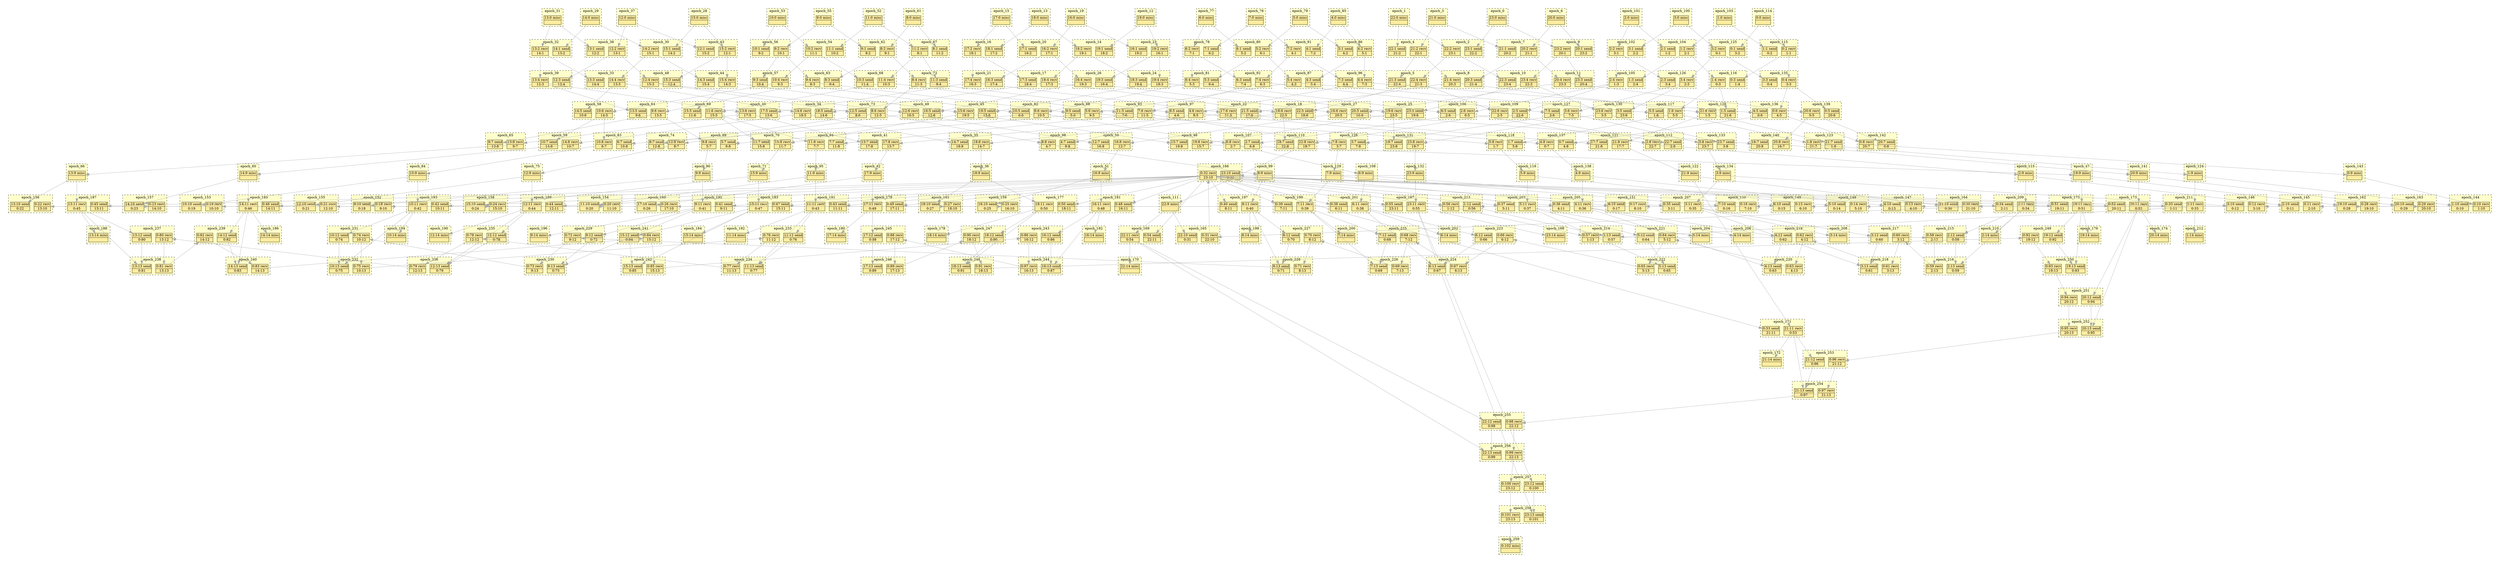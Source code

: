 digraph{node[shape=none margin=0 style=filled colorscheme=ylorrd9 fillcolor=2];compound=true;splines=line;subgraph clusterdummy0_0{style=invis;subgraph clusterdummy0_1{style=invis;subgraph clusterdummy0_2{style=invis;subgraph cluster0{style=dashed;colorscheme=ylorrd9;bgcolor=1;edge[arrowhead=empty];label=epoch_0;433[label=<<table border="0" cellborder="0" cellspacing="0"><tr><td>23:0 misc</td></tr><hr/><tr><td> </td></tr></table>>];}}}}subgraph clusterdummy1_0{style=invis;subgraph clusterdummy1_1{style=invis;subgraph clusterdummy1_2{style=invis;subgraph cluster1{style=dashed;colorscheme=ylorrd9;bgcolor=1;edge[arrowhead=empty];label=epoch_1;418[label=<<table border="0" cellborder="0" cellspacing="0"><tr><td>22:0 misc</td></tr><hr/><tr><td> </td></tr></table>>];}}}}subgraph clusterdummy2_0{style=invis;subgraph clusterdummy2_1{style=invis;subgraph clusterdummy2_2{style=invis;subgraph cluster2{style=dashed;colorscheme=ylorrd9;bgcolor=1;edge[arrowhead=empty];label=epoch_2;420[label=<<table border="0" cellborder="0" cellspacing="0"><tr><td>22:2 recv</td></tr><hr/><tr><td> 23:1 </td></tr></table>>];434[label=<<table border="0" cellborder="0" cellspacing="0"><tr><td>23:1 send</td></tr><hr/><tr><td> 22:2 </td></tr></table>>];}}}}subgraph clusterdummy3_0{style=invis;subgraph clusterdummy3_1{style=invis;subgraph clusterdummy3_2{style=invis;subgraph cluster3{style=dashed;colorscheme=ylorrd9;bgcolor=1;edge[arrowhead=empty];label=epoch_3;403[label=<<table border="0" cellborder="0" cellspacing="0"><tr><td>21:0 misc</td></tr><hr/><tr><td> </td></tr></table>>];}}}}subgraph clusterdummy4_0{style=invis;subgraph clusterdummy4_1{style=invis;subgraph clusterdummy4_2{style=invis;subgraph cluster4{style=dashed;colorscheme=ylorrd9;bgcolor=1;edge[arrowhead=empty];label=epoch_4;405[label=<<table border="0" cellborder="0" cellspacing="0"><tr><td>21:2 recv</td></tr><hr/><tr><td> 22:1 </td></tr></table>>];419[label=<<table border="0" cellborder="0" cellspacing="0"><tr><td>22:1 send</td></tr><hr/><tr><td> 21:2 </td></tr></table>>];}}}}subgraph clusterdummy5_0{style=invis;subgraph clusterdummy5_1{style=invis;subgraph clusterdummy5_2{style=invis;subgraph cluster5{style=dashed;colorscheme=ylorrd9;bgcolor=1;edge[arrowhead=empty];label=epoch_5;406[label=<<table border="0" cellborder="0" cellspacing="0"><tr><td>21:3 send</td></tr><hr/><tr><td> 22:4 </td></tr></table>>];422[label=<<table border="0" cellborder="0" cellspacing="0"><tr><td>22:4 recv</td></tr><hr/><tr><td> 21:3 </td></tr></table>>];}}}}subgraph clusterdummy6_0{style=invis;subgraph clusterdummy6_1{style=invis;subgraph clusterdummy6_2{style=invis;subgraph cluster6{style=dashed;colorscheme=ylorrd9;bgcolor=1;edge[arrowhead=empty];label=epoch_6;388[label=<<table border="0" cellborder="0" cellspacing="0"><tr><td>20:0 misc</td></tr><hr/><tr><td> </td></tr></table>>];}}}}subgraph clusterdummy7_0{style=invis;subgraph clusterdummy7_1{style=invis;subgraph clusterdummy7_2{style=invis;subgraph cluster7{style=dashed;colorscheme=ylorrd9;bgcolor=1;edge[arrowhead=empty];label=epoch_7;390[label=<<table border="0" cellborder="0" cellspacing="0"><tr><td>20:2 recv</td></tr><hr/><tr><td> 21:1 </td></tr></table>>];404[label=<<table border="0" cellborder="0" cellspacing="0"><tr><td>21:1 send</td></tr><hr/><tr><td> 20:2 </td></tr></table>>];}}}}subgraph clusterdummy8_0{style=invis;subgraph clusterdummy8_1{style=invis;subgraph clusterdummy8_2{style=invis;subgraph cluster8{style=dashed;colorscheme=ylorrd9;bgcolor=1;edge[arrowhead=empty];label=epoch_8;391[label=<<table border="0" cellborder="0" cellspacing="0"><tr><td>20:3 send</td></tr><hr/><tr><td> 21:4 </td></tr></table>>];407[label=<<table border="0" cellborder="0" cellspacing="0"><tr><td>21:4 recv</td></tr><hr/><tr><td> 20:3 </td></tr></table>>];}}}}subgraph clusterdummy9_0{style=invis;subgraph clusterdummy9_1{style=invis;subgraph clusterdummy9_2{style=invis;subgraph cluster9{style=dashed;colorscheme=ylorrd9;bgcolor=1;edge[arrowhead=empty];label=epoch_9;389[label=<<table border="0" cellborder="0" cellspacing="0"><tr><td>20:1 send</td></tr><hr/><tr><td> 23:2 </td></tr></table>>];435[label=<<table border="0" cellborder="0" cellspacing="0"><tr><td>23:2 recv</td></tr><hr/><tr><td> 20:1 </td></tr></table>>];}}}}subgraph clusterdummy10_0{style=invis;subgraph clusterdummy10_1{style=invis;subgraph clusterdummy10_2{style=invis;subgraph cluster10{style=dashed;colorscheme=ylorrd9;bgcolor=1;edge[arrowhead=empty];label=epoch_10;421[label=<<table border="0" cellborder="0" cellspacing="0"><tr><td>22:3 send</td></tr><hr/><tr><td> 23:4 </td></tr></table>>];437[label=<<table border="0" cellborder="0" cellspacing="0"><tr><td>23:4 recv</td></tr><hr/><tr><td> 22:3 </td></tr></table>>];}}}}subgraph clusterdummy11_0{style=invis;subgraph clusterdummy11_1{style=invis;subgraph clusterdummy11_2{style=invis;subgraph cluster11{style=dashed;colorscheme=ylorrd9;bgcolor=1;edge[arrowhead=empty];label=epoch_11;392[label=<<table border="0" cellborder="0" cellspacing="0"><tr><td>20:4 recv</td></tr><hr/><tr><td> 23:3 </td></tr></table>>];436[label=<<table border="0" cellborder="0" cellspacing="0"><tr><td>23:3 send</td></tr><hr/><tr><td> 20:4 </td></tr></table>>];}}}}subgraph clusterdummy12_0{style=invis;subgraph clusterdummy12_1{style=invis;subgraph clusterdummy12_2{style=invis;subgraph cluster12{style=dashed;colorscheme=ylorrd9;bgcolor=1;edge[arrowhead=empty];label=epoch_12;373[label=<<table border="0" cellborder="0" cellspacing="0"><tr><td>19:0 misc</td></tr><hr/><tr><td> </td></tr></table>>];}}}}subgraph clusterdummy13_0{style=invis;subgraph clusterdummy13_1{style=invis;subgraph clusterdummy13_2{style=invis;subgraph cluster13{style=dashed;colorscheme=ylorrd9;bgcolor=1;edge[arrowhead=empty];label=epoch_13;358[label=<<table border="0" cellborder="0" cellspacing="0"><tr><td>18:0 misc</td></tr><hr/><tr><td> </td></tr></table>>];}}}}subgraph clusterdummy14_0{style=invis;subgraph clusterdummy14_1{style=invis;subgraph clusterdummy14_2{style=invis;subgraph cluster14{style=dashed;colorscheme=ylorrd9;bgcolor=1;edge[arrowhead=empty];label=epoch_14;360[label=<<table border="0" cellborder="0" cellspacing="0"><tr><td>18:2 recv</td></tr><hr/><tr><td> 19:1 </td></tr></table>>];374[label=<<table border="0" cellborder="0" cellspacing="0"><tr><td>19:1 send</td></tr><hr/><tr><td> 18:2 </td></tr></table>>];}}}}subgraph clusterdummy15_0{style=invis;subgraph clusterdummy15_1{style=invis;subgraph clusterdummy15_2{style=invis;subgraph cluster15{style=dashed;colorscheme=ylorrd9;bgcolor=1;edge[arrowhead=empty];label=epoch_15;343[label=<<table border="0" cellborder="0" cellspacing="0"><tr><td>17:0 misc</td></tr><hr/><tr><td> </td></tr></table>>];}}}}subgraph clusterdummy16_0{style=invis;subgraph clusterdummy16_1{style=invis;subgraph clusterdummy16_2{style=invis;subgraph cluster16{style=dashed;colorscheme=ylorrd9;bgcolor=1;edge[arrowhead=empty];label=epoch_16;345[label=<<table border="0" cellborder="0" cellspacing="0"><tr><td>17:2 recv</td></tr><hr/><tr><td> 18:1 </td></tr></table>>];359[label=<<table border="0" cellborder="0" cellspacing="0"><tr><td>18:1 send</td></tr><hr/><tr><td> 17:2 </td></tr></table>>];}}}}subgraph clusterdummy17_0{style=invis;subgraph clusterdummy17_1{style=invis;subgraph clusterdummy17_2{style=invis;subgraph cluster17{style=dashed;colorscheme=ylorrd9;bgcolor=1;edge[arrowhead=empty];label=epoch_17;346[label=<<table border="0" cellborder="0" cellspacing="0"><tr><td>17:3 send</td></tr><hr/><tr><td> 18:4 </td></tr></table>>];362[label=<<table border="0" cellborder="0" cellspacing="0"><tr><td>18:4 recv</td></tr><hr/><tr><td> 17:3 </td></tr></table>>];}}}}subgraph clusterdummy18_0{style=invis;subgraph clusterdummy18_1{style=invis;subgraph clusterdummy18_2{style=invis;subgraph cluster18{style=dashed;colorscheme=ylorrd9;bgcolor=1;edge[arrowhead=empty];label=epoch_18;364[label=<<table border="0" cellborder="0" cellspacing="0"><tr><td>18:6 recv</td></tr><hr/><tr><td> 22:5 </td></tr></table>>];423[label=<<table border="0" cellborder="0" cellspacing="0"><tr><td>22:5 send</td></tr><hr/><tr><td> 18:6 </td></tr></table>>];}}}}subgraph clusterdummy19_0{style=invis;subgraph clusterdummy19_1{style=invis;subgraph clusterdummy19_2{style=invis;subgraph cluster19{style=dashed;colorscheme=ylorrd9;bgcolor=1;edge[arrowhead=empty];label=epoch_19;328[label=<<table border="0" cellborder="0" cellspacing="0"><tr><td>16:0 misc</td></tr><hr/><tr><td> </td></tr></table>>];}}}}subgraph clusterdummy20_0{style=invis;subgraph clusterdummy20_1{style=invis;subgraph clusterdummy20_2{style=invis;subgraph cluster20{style=dashed;colorscheme=ylorrd9;bgcolor=1;edge[arrowhead=empty];label=epoch_20;330[label=<<table border="0" cellborder="0" cellspacing="0"><tr><td>16:2 recv</td></tr><hr/><tr><td> 17:1 </td></tr></table>>];344[label=<<table border="0" cellborder="0" cellspacing="0"><tr><td>17:1 send</td></tr><hr/><tr><td> 16:2 </td></tr></table>>];}}}}subgraph clusterdummy21_0{style=invis;subgraph clusterdummy21_1{style=invis;subgraph clusterdummy21_2{style=invis;subgraph cluster21{style=dashed;colorscheme=ylorrd9;bgcolor=1;edge[arrowhead=empty];label=epoch_21;331[label=<<table border="0" cellborder="0" cellspacing="0"><tr><td>16:3 send</td></tr><hr/><tr><td> 17:4 </td></tr></table>>];347[label=<<table border="0" cellborder="0" cellspacing="0"><tr><td>17:4 recv</td></tr><hr/><tr><td> 16:3 </td></tr></table>>];}}}}subgraph clusterdummy22_0{style=invis;subgraph clusterdummy22_1{style=invis;subgraph clusterdummy22_2{style=invis;subgraph cluster22{style=dashed;colorscheme=ylorrd9;bgcolor=1;edge[arrowhead=empty];label=epoch_22;349[label=<<table border="0" cellborder="0" cellspacing="0"><tr><td>17:6 recv</td></tr><hr/><tr><td> 21:5 </td></tr></table>>];408[label=<<table border="0" cellborder="0" cellspacing="0"><tr><td>21:5 send</td></tr><hr/><tr><td> 17:6 </td></tr></table>>];}}}}subgraph clusterdummy23_0{style=invis;subgraph clusterdummy23_1{style=invis;subgraph clusterdummy23_2{style=invis;subgraph cluster23{style=dashed;colorscheme=ylorrd9;bgcolor=1;edge[arrowhead=empty];label=epoch_23;329[label=<<table border="0" cellborder="0" cellspacing="0"><tr><td>16:1 send</td></tr><hr/><tr><td> 19:2 </td></tr></table>>];375[label=<<table border="0" cellborder="0" cellspacing="0"><tr><td>19:2 recv</td></tr><hr/><tr><td> 16:1 </td></tr></table>>];}}}}subgraph clusterdummy24_0{style=invis;subgraph clusterdummy24_1{style=invis;subgraph clusterdummy24_2{style=invis;subgraph cluster24{style=dashed;colorscheme=ylorrd9;bgcolor=1;edge[arrowhead=empty];label=epoch_24;361[label=<<table border="0" cellborder="0" cellspacing="0"><tr><td>18:3 send</td></tr><hr/><tr><td> 19:4 </td></tr></table>>];377[label=<<table border="0" cellborder="0" cellspacing="0"><tr><td>19:4 recv</td></tr><hr/><tr><td> 18:3 </td></tr></table>>];}}}}subgraph clusterdummy25_0{style=invis;subgraph clusterdummy25_1{style=invis;subgraph clusterdummy25_2{style=invis;subgraph cluster25{style=dashed;colorscheme=ylorrd9;bgcolor=1;edge[arrowhead=empty];label=epoch_25;379[label=<<table border="0" cellborder="0" cellspacing="0"><tr><td>19:6 recv</td></tr><hr/><tr><td> 23:5 </td></tr></table>>];438[label=<<table border="0" cellborder="0" cellspacing="0"><tr><td>23:5 send</td></tr><hr/><tr><td> 19:6 </td></tr></table>>];}}}}subgraph clusterdummy26_0{style=invis;subgraph clusterdummy26_1{style=invis;subgraph clusterdummy26_2{style=invis;subgraph cluster26{style=dashed;colorscheme=ylorrd9;bgcolor=1;edge[arrowhead=empty];label=epoch_26;332[label=<<table border="0" cellborder="0" cellspacing="0"><tr><td>16:4 recv</td></tr><hr/><tr><td> 19:3 </td></tr></table>>];376[label=<<table border="0" cellborder="0" cellspacing="0"><tr><td>19:3 send</td></tr><hr/><tr><td> 16:4 </td></tr></table>>];}}}}subgraph clusterdummy27_0{style=invis;subgraph clusterdummy27_1{style=invis;subgraph clusterdummy27_2{style=invis;subgraph cluster27{style=dashed;colorscheme=ylorrd9;bgcolor=1;edge[arrowhead=empty];label=epoch_27;334[label=<<table border="0" cellborder="0" cellspacing="0"><tr><td>16:6 recv</td></tr><hr/><tr><td> 20:5 </td></tr></table>>];393[label=<<table border="0" cellborder="0" cellspacing="0"><tr><td>20:5 send</td></tr><hr/><tr><td> 16:6 </td></tr></table>>];}}}}subgraph clusterdummy28_0{style=invis;subgraph clusterdummy28_1{style=invis;subgraph clusterdummy28_2{style=invis;subgraph cluster28{style=dashed;colorscheme=ylorrd9;bgcolor=1;edge[arrowhead=empty];label=epoch_28;313[label=<<table border="0" cellborder="0" cellspacing="0"><tr><td>15:0 misc</td></tr><hr/><tr><td> </td></tr></table>>];}}}}subgraph clusterdummy29_0{style=invis;subgraph clusterdummy29_1{style=invis;subgraph clusterdummy29_2{style=invis;subgraph cluster29{style=dashed;colorscheme=ylorrd9;bgcolor=1;edge[arrowhead=empty];label=epoch_29;298[label=<<table border="0" cellborder="0" cellspacing="0"><tr><td>14:0 misc</td></tr><hr/><tr><td> </td></tr></table>>];}}}}subgraph clusterdummy30_0{style=invis;subgraph clusterdummy30_1{style=invis;subgraph clusterdummy30_2{style=invis;subgraph cluster30{style=dashed;colorscheme=ylorrd9;bgcolor=1;edge[arrowhead=empty];label=epoch_30;300[label=<<table border="0" cellborder="0" cellspacing="0"><tr><td>14:2 recv</td></tr><hr/><tr><td> 15:1 </td></tr></table>>];314[label=<<table border="0" cellborder="0" cellspacing="0"><tr><td>15:1 send</td></tr><hr/><tr><td> 14:2 </td></tr></table>>];}}}}subgraph clusterdummy31_0{style=invis;subgraph clusterdummy31_1{style=invis;subgraph clusterdummy31_2{style=invis;subgraph cluster31{style=dashed;colorscheme=ylorrd9;bgcolor=1;edge[arrowhead=empty];label=epoch_31;283[label=<<table border="0" cellborder="0" cellspacing="0"><tr><td>13:0 misc</td></tr><hr/><tr><td> </td></tr></table>>];}}}}subgraph clusterdummy32_0{style=invis;subgraph clusterdummy32_1{style=invis;subgraph clusterdummy32_2{style=invis;subgraph cluster32{style=dashed;colorscheme=ylorrd9;bgcolor=1;edge[arrowhead=empty];label=epoch_32;285[label=<<table border="0" cellborder="0" cellspacing="0"><tr><td>13:2 recv</td></tr><hr/><tr><td> 14:1 </td></tr></table>>];299[label=<<table border="0" cellborder="0" cellspacing="0"><tr><td>14:1 send</td></tr><hr/><tr><td> 13:2 </td></tr></table>>];}}}}subgraph clusterdummy33_0{style=invis;subgraph clusterdummy33_1{style=invis;subgraph clusterdummy33_2{style=invis;subgraph cluster33{style=dashed;colorscheme=ylorrd9;bgcolor=1;edge[arrowhead=empty];label=epoch_33;286[label=<<table border="0" cellborder="0" cellspacing="0"><tr><td>13:3 send</td></tr><hr/><tr><td> 14:4 </td></tr></table>>];302[label=<<table border="0" cellborder="0" cellspacing="0"><tr><td>14:4 recv</td></tr><hr/><tr><td> 13:3 </td></tr></table>>];}}}}subgraph clusterdummy34_0{style=invis;subgraph clusterdummy34_1{style=invis;subgraph clusterdummy34_2{style=invis;subgraph cluster34{style=dashed;colorscheme=ylorrd9;bgcolor=1;edge[arrowhead=empty];label=epoch_34;304[label=<<table border="0" cellborder="0" cellspacing="0"><tr><td>14:6 recv</td></tr><hr/><tr><td> 18:5 </td></tr></table>>];363[label=<<table border="0" cellborder="0" cellspacing="0"><tr><td>18:5 send</td></tr><hr/><tr><td> 14:6 </td></tr></table>>];}}}}subgraph clusterdummy35_0{style=invis;subgraph clusterdummy35_1{style=invis;subgraph clusterdummy35_2{style=invis;subgraph cluster35{style=dashed;colorscheme=ylorrd9;bgcolor=1;edge[arrowhead=empty];label=epoch_35;305[label=<<table border="0" cellborder="0" cellspacing="0"><tr><td>14:7 send</td></tr><hr/><tr><td> 18:8 </td></tr></table>>];366[label=<<table border="0" cellborder="0" cellspacing="0"><tr><td>18:8 recv</td></tr><hr/><tr><td> 14:7 </td></tr></table>>];}}}}subgraph clusterdummy36_0{style=invis;subgraph clusterdummy36_1{style=invis;subgraph clusterdummy36_2{style=invis;subgraph cluster36{style=dashed;colorscheme=ylorrd9;bgcolor=1;edge[arrowhead=empty];label=epoch_36;367[label=<<table border="0" cellborder="0" cellspacing="0"><tr><td>18:9 misc</td></tr><hr/><tr><td> </td></tr></table>>];}}}}subgraph clusterdummy37_0{style=invis;subgraph clusterdummy37_1{style=invis;subgraph clusterdummy37_2{style=invis;subgraph cluster37{style=dashed;colorscheme=ylorrd9;bgcolor=1;edge[arrowhead=empty];label=epoch_37;268[label=<<table border="0" cellborder="0" cellspacing="0"><tr><td>12:0 misc</td></tr><hr/><tr><td> </td></tr></table>>];}}}}subgraph clusterdummy38_0{style=invis;subgraph clusterdummy38_1{style=invis;subgraph clusterdummy38_2{style=invis;subgraph cluster38{style=dashed;colorscheme=ylorrd9;bgcolor=1;edge[arrowhead=empty];label=epoch_38;270[label=<<table border="0" cellborder="0" cellspacing="0"><tr><td>12:2 recv</td></tr><hr/><tr><td> 13:1 </td></tr></table>>];284[label=<<table border="0" cellborder="0" cellspacing="0"><tr><td>13:1 send</td></tr><hr/><tr><td> 12:2 </td></tr></table>>];}}}}subgraph clusterdummy39_0{style=invis;subgraph clusterdummy39_1{style=invis;subgraph clusterdummy39_2{style=invis;subgraph cluster39{style=dashed;colorscheme=ylorrd9;bgcolor=1;edge[arrowhead=empty];label=epoch_39;271[label=<<table border="0" cellborder="0" cellspacing="0"><tr><td>12:3 send</td></tr><hr/><tr><td> 13:4 </td></tr></table>>];287[label=<<table border="0" cellborder="0" cellspacing="0"><tr><td>13:4 recv</td></tr><hr/><tr><td> 12:3 </td></tr></table>>];}}}}subgraph clusterdummy40_0{style=invis;subgraph clusterdummy40_1{style=invis;subgraph clusterdummy40_2{style=invis;subgraph cluster40{style=dashed;colorscheme=ylorrd9;bgcolor=1;edge[arrowhead=empty];label=epoch_40;289[label=<<table border="0" cellborder="0" cellspacing="0"><tr><td>13:6 recv</td></tr><hr/><tr><td> 17:5 </td></tr></table>>];348[label=<<table border="0" cellborder="0" cellspacing="0"><tr><td>17:5 send</td></tr><hr/><tr><td> 13:6 </td></tr></table>>];}}}}subgraph clusterdummy41_0{style=invis;subgraph clusterdummy41_1{style=invis;subgraph clusterdummy41_2{style=invis;subgraph cluster41{style=dashed;colorscheme=ylorrd9;bgcolor=1;edge[arrowhead=empty];label=epoch_41;290[label=<<table border="0" cellborder="0" cellspacing="0"><tr><td>13:7 send</td></tr><hr/><tr><td> 17:8 </td></tr></table>>];351[label=<<table border="0" cellborder="0" cellspacing="0"><tr><td>17:8 recv</td></tr><hr/><tr><td> 13:7 </td></tr></table>>];}}}}subgraph clusterdummy42_0{style=invis;subgraph clusterdummy42_1{style=invis;subgraph clusterdummy42_2{style=invis;subgraph cluster42{style=dashed;colorscheme=ylorrd9;bgcolor=1;edge[arrowhead=empty];label=epoch_42;352[label=<<table border="0" cellborder="0" cellspacing="0"><tr><td>17:9 misc</td></tr><hr/><tr><td> </td></tr></table>>];}}}}subgraph clusterdummy43_0{style=invis;subgraph clusterdummy43_1{style=invis;subgraph clusterdummy43_2{style=invis;subgraph cluster43{style=dashed;colorscheme=ylorrd9;bgcolor=1;edge[arrowhead=empty];label=epoch_43;269[label=<<table border="0" cellborder="0" cellspacing="0"><tr><td>12:1 send</td></tr><hr/><tr><td> 15:2 </td></tr></table>>];315[label=<<table border="0" cellborder="0" cellspacing="0"><tr><td>15:2 recv</td></tr><hr/><tr><td> 12:1 </td></tr></table>>];}}}}subgraph clusterdummy44_0{style=invis;subgraph clusterdummy44_1{style=invis;subgraph clusterdummy44_2{style=invis;subgraph cluster44{style=dashed;colorscheme=ylorrd9;bgcolor=1;edge[arrowhead=empty];label=epoch_44;301[label=<<table border="0" cellborder="0" cellspacing="0"><tr><td>14:3 send</td></tr><hr/><tr><td> 15:4 </td></tr></table>>];317[label=<<table border="0" cellborder="0" cellspacing="0"><tr><td>15:4 recv</td></tr><hr/><tr><td> 14:3 </td></tr></table>>];}}}}subgraph clusterdummy45_0{style=invis;subgraph clusterdummy45_1{style=invis;subgraph clusterdummy45_2{style=invis;subgraph cluster45{style=dashed;colorscheme=ylorrd9;bgcolor=1;edge[arrowhead=empty];label=epoch_45;319[label=<<table border="0" cellborder="0" cellspacing="0"><tr><td>15:6 recv</td></tr><hr/><tr><td> 19:5 </td></tr></table>>];378[label=<<table border="0" cellborder="0" cellspacing="0"><tr><td>19:5 send</td></tr><hr/><tr><td> 15:6 </td></tr></table>>];}}}}subgraph clusterdummy46_0{style=invis;subgraph clusterdummy46_1{style=invis;subgraph clusterdummy46_2{style=invis;subgraph cluster46{style=dashed;colorscheme=ylorrd9;bgcolor=1;edge[arrowhead=empty];label=epoch_46;320[label=<<table border="0" cellborder="0" cellspacing="0"><tr><td>15:7 send</td></tr><hr/><tr><td> 19:8 </td></tr></table>>];381[label=<<table border="0" cellborder="0" cellspacing="0"><tr><td>19:8 recv</td></tr><hr/><tr><td> 15:7 </td></tr></table>>];}}}}subgraph clusterdummy47_0{style=invis;subgraph clusterdummy47_1{style=invis;subgraph clusterdummy47_2{style=invis;subgraph cluster47{style=dashed;colorscheme=ylorrd9;bgcolor=1;edge[arrowhead=empty];label=epoch_47;382[label=<<table border="0" cellborder="0" cellspacing="0"><tr><td>19:9 misc</td></tr><hr/><tr><td> </td></tr></table>>];}}}}subgraph clusterdummy48_0{style=invis;subgraph clusterdummy48_1{style=invis;subgraph clusterdummy48_2{style=invis;subgraph cluster48{style=dashed;colorscheme=ylorrd9;bgcolor=1;edge[arrowhead=empty];label=epoch_48;272[label=<<table border="0" cellborder="0" cellspacing="0"><tr><td>12:4 recv</td></tr><hr/><tr><td> 15:3 </td></tr></table>>];316[label=<<table border="0" cellborder="0" cellspacing="0"><tr><td>15:3 send</td></tr><hr/><tr><td> 12:4 </td></tr></table>>];}}}}subgraph clusterdummy49_0{style=invis;subgraph clusterdummy49_1{style=invis;subgraph clusterdummy49_2{style=invis;subgraph cluster49{style=dashed;colorscheme=ylorrd9;bgcolor=1;edge[arrowhead=empty];label=epoch_49;274[label=<<table border="0" cellborder="0" cellspacing="0"><tr><td>12:6 recv</td></tr><hr/><tr><td> 16:5 </td></tr></table>>];333[label=<<table border="0" cellborder="0" cellspacing="0"><tr><td>16:5 send</td></tr><hr/><tr><td> 12:6 </td></tr></table>>];}}}}subgraph clusterdummy50_0{style=invis;subgraph clusterdummy50_1{style=invis;subgraph clusterdummy50_2{style=invis;subgraph cluster50{style=dashed;colorscheme=ylorrd9;bgcolor=1;edge[arrowhead=empty];label=epoch_50;275[label=<<table border="0" cellborder="0" cellspacing="0"><tr><td>12:7 send</td></tr><hr/><tr><td> 16:8 </td></tr></table>>];336[label=<<table border="0" cellborder="0" cellspacing="0"><tr><td>16:8 recv</td></tr><hr/><tr><td> 12:7 </td></tr></table>>];}}}}subgraph clusterdummy51_0{style=invis;subgraph clusterdummy51_1{style=invis;subgraph clusterdummy51_2{style=invis;subgraph cluster51{style=dashed;colorscheme=ylorrd9;bgcolor=1;edge[arrowhead=empty];label=epoch_51;337[label=<<table border="0" cellborder="0" cellspacing="0"><tr><td>16:9 misc</td></tr><hr/><tr><td> </td></tr></table>>];}}}}subgraph clusterdummy52_0{style=invis;subgraph clusterdummy52_1{style=invis;subgraph clusterdummy52_2{style=invis;subgraph cluster52{style=dashed;colorscheme=ylorrd9;bgcolor=1;edge[arrowhead=empty];label=epoch_52;253[label=<<table border="0" cellborder="0" cellspacing="0"><tr><td>11:0 misc</td></tr><hr/><tr><td> </td></tr></table>>];}}}}subgraph clusterdummy53_0{style=invis;subgraph clusterdummy53_1{style=invis;subgraph clusterdummy53_2{style=invis;subgraph cluster53{style=dashed;colorscheme=ylorrd9;bgcolor=1;edge[arrowhead=empty];label=epoch_53;238[label=<<table border="0" cellborder="0" cellspacing="0"><tr><td>10:0 misc</td></tr><hr/><tr><td> </td></tr></table>>];}}}}subgraph clusterdummy54_0{style=invis;subgraph clusterdummy54_1{style=invis;subgraph clusterdummy54_2{style=invis;subgraph cluster54{style=dashed;colorscheme=ylorrd9;bgcolor=1;edge[arrowhead=empty];label=epoch_54;240[label=<<table border="0" cellborder="0" cellspacing="0"><tr><td>10:2 recv</td></tr><hr/><tr><td> 11:1 </td></tr></table>>];254[label=<<table border="0" cellborder="0" cellspacing="0"><tr><td>11:1 send</td></tr><hr/><tr><td> 10:2 </td></tr></table>>];}}}}subgraph clusterdummy55_0{style=invis;subgraph clusterdummy55_1{style=invis;subgraph clusterdummy55_2{style=invis;subgraph cluster55{style=dashed;colorscheme=ylorrd9;bgcolor=1;edge[arrowhead=empty];label=epoch_55;223[label=<<table border="0" cellborder="0" cellspacing="0"><tr><td>9:0 misc</td></tr><hr/><tr><td> </td></tr></table>>];}}}}subgraph clusterdummy56_0{style=invis;subgraph clusterdummy56_1{style=invis;subgraph clusterdummy56_2{style=invis;subgraph cluster56{style=dashed;colorscheme=ylorrd9;bgcolor=1;edge[arrowhead=empty];label=epoch_56;225[label=<<table border="0" cellborder="0" cellspacing="0"><tr><td>9:2 recv</td></tr><hr/><tr><td> 10:1 </td></tr></table>>];239[label=<<table border="0" cellborder="0" cellspacing="0"><tr><td>10:1 send</td></tr><hr/><tr><td> 9:2 </td></tr></table>>];}}}}subgraph clusterdummy57_0{style=invis;subgraph clusterdummy57_1{style=invis;subgraph clusterdummy57_2{style=invis;subgraph cluster57{style=dashed;colorscheme=ylorrd9;bgcolor=1;edge[arrowhead=empty];label=epoch_57;226[label=<<table border="0" cellborder="0" cellspacing="0"><tr><td>9:3 send</td></tr><hr/><tr><td> 10:4 </td></tr></table>>];242[label=<<table border="0" cellborder="0" cellspacing="0"><tr><td>10:4 recv</td></tr><hr/><tr><td> 9:3 </td></tr></table>>];}}}}subgraph clusterdummy58_0{style=invis;subgraph clusterdummy58_1{style=invis;subgraph clusterdummy58_2{style=invis;subgraph cluster58{style=dashed;colorscheme=ylorrd9;bgcolor=1;edge[arrowhead=empty];label=epoch_58;244[label=<<table border="0" cellborder="0" cellspacing="0"><tr><td>10:6 recv</td></tr><hr/><tr><td> 14:5 </td></tr></table>>];303[label=<<table border="0" cellborder="0" cellspacing="0"><tr><td>14:5 send</td></tr><hr/><tr><td> 10:6 </td></tr></table>>];}}}}subgraph clusterdummy59_0{style=invis;subgraph clusterdummy59_1{style=invis;subgraph clusterdummy59_2{style=invis;subgraph cluster59{style=dashed;colorscheme=ylorrd9;bgcolor=1;edge[arrowhead=empty];label=epoch_59;245[label=<<table border="0" cellborder="0" cellspacing="0"><tr><td>10:7 send</td></tr><hr/><tr><td> 14:8 </td></tr></table>>];306[label=<<table border="0" cellborder="0" cellspacing="0"><tr><td>14:8 recv</td></tr><hr/><tr><td> 10:7 </td></tr></table>>];}}}}subgraph clusterdummy60_0{style=invis;subgraph clusterdummy60_1{style=invis;subgraph clusterdummy60_2{style=invis;subgraph cluster60{style=dashed;colorscheme=ylorrd9;bgcolor=1;edge[arrowhead=empty];label=epoch_60;307[label=<<table border="0" cellborder="0" cellspacing="0"><tr><td>14:9 misc</td></tr><hr/><tr><td> </td></tr></table>>];}}}}subgraph clusterdummy61_0{style=invis;subgraph clusterdummy61_1{style=invis;subgraph clusterdummy61_2{style=invis;subgraph cluster61{style=dashed;colorscheme=ylorrd9;bgcolor=1;edge[arrowhead=empty];label=epoch_61;208[label=<<table border="0" cellborder="0" cellspacing="0"><tr><td>8:0 misc</td></tr><hr/><tr><td> </td></tr></table>>];}}}}subgraph clusterdummy62_0{style=invis;subgraph clusterdummy62_1{style=invis;subgraph clusterdummy62_2{style=invis;subgraph cluster62{style=dashed;colorscheme=ylorrd9;bgcolor=1;edge[arrowhead=empty];label=epoch_62;210[label=<<table border="0" cellborder="0" cellspacing="0"><tr><td>8:2 recv</td></tr><hr/><tr><td> 9:1 </td></tr></table>>];224[label=<<table border="0" cellborder="0" cellspacing="0"><tr><td>9:1 send</td></tr><hr/><tr><td> 8:2 </td></tr></table>>];}}}}subgraph clusterdummy63_0{style=invis;subgraph clusterdummy63_1{style=invis;subgraph clusterdummy63_2{style=invis;subgraph cluster63{style=dashed;colorscheme=ylorrd9;bgcolor=1;edge[arrowhead=empty];label=epoch_63;211[label=<<table border="0" cellborder="0" cellspacing="0"><tr><td>8:3 send</td></tr><hr/><tr><td> 9:4 </td></tr></table>>];227[label=<<table border="0" cellborder="0" cellspacing="0"><tr><td>9:4 recv</td></tr><hr/><tr><td> 8:3 </td></tr></table>>];}}}}subgraph clusterdummy64_0{style=invis;subgraph clusterdummy64_1{style=invis;subgraph clusterdummy64_2{style=invis;subgraph cluster64{style=dashed;colorscheme=ylorrd9;bgcolor=1;edge[arrowhead=empty];label=epoch_64;229[label=<<table border="0" cellborder="0" cellspacing="0"><tr><td>9:6 recv</td></tr><hr/><tr><td> 13:5 </td></tr></table>>];288[label=<<table border="0" cellborder="0" cellspacing="0"><tr><td>13:5 send</td></tr><hr/><tr><td> 9:6 </td></tr></table>>];}}}}subgraph clusterdummy65_0{style=invis;subgraph clusterdummy65_1{style=invis;subgraph clusterdummy65_2{style=invis;subgraph cluster65{style=dashed;colorscheme=ylorrd9;bgcolor=1;edge[arrowhead=empty];label=epoch_65;230[label=<<table border="0" cellborder="0" cellspacing="0"><tr><td>9:7 send</td></tr><hr/><tr><td> 13:8 </td></tr></table>>];291[label=<<table border="0" cellborder="0" cellspacing="0"><tr><td>13:8 recv</td></tr><hr/><tr><td> 9:7 </td></tr></table>>];}}}}subgraph clusterdummy66_0{style=invis;subgraph clusterdummy66_1{style=invis;subgraph clusterdummy66_2{style=invis;subgraph cluster66{style=dashed;colorscheme=ylorrd9;bgcolor=1;edge[arrowhead=empty];label=epoch_66;292[label=<<table border="0" cellborder="0" cellspacing="0"><tr><td>13:9 misc</td></tr><hr/><tr><td> </td></tr></table>>];}}}}subgraph clusterdummy67_0{style=invis;subgraph clusterdummy67_1{style=invis;subgraph clusterdummy67_2{style=invis;subgraph cluster67{style=dashed;colorscheme=ylorrd9;bgcolor=1;edge[arrowhead=empty];label=epoch_67;209[label=<<table border="0" cellborder="0" cellspacing="0"><tr><td>8:1 send</td></tr><hr/><tr><td> 11:2 </td></tr></table>>];255[label=<<table border="0" cellborder="0" cellspacing="0"><tr><td>11:2 recv</td></tr><hr/><tr><td> 8:1 </td></tr></table>>];}}}}subgraph clusterdummy68_0{style=invis;subgraph clusterdummy68_1{style=invis;subgraph clusterdummy68_2{style=invis;subgraph cluster68{style=dashed;colorscheme=ylorrd9;bgcolor=1;edge[arrowhead=empty];label=epoch_68;241[label=<<table border="0" cellborder="0" cellspacing="0"><tr><td>10:3 send</td></tr><hr/><tr><td> 11:4 </td></tr></table>>];257[label=<<table border="0" cellborder="0" cellspacing="0"><tr><td>11:4 recv</td></tr><hr/><tr><td> 10:3 </td></tr></table>>];}}}}subgraph clusterdummy69_0{style=invis;subgraph clusterdummy69_1{style=invis;subgraph clusterdummy69_2{style=invis;subgraph cluster69{style=dashed;colorscheme=ylorrd9;bgcolor=1;edge[arrowhead=empty];label=epoch_69;259[label=<<table border="0" cellborder="0" cellspacing="0"><tr><td>11:6 recv</td></tr><hr/><tr><td> 15:5 </td></tr></table>>];318[label=<<table border="0" cellborder="0" cellspacing="0"><tr><td>15:5 send</td></tr><hr/><tr><td> 11:6 </td></tr></table>>];}}}}subgraph clusterdummy70_0{style=invis;subgraph clusterdummy70_1{style=invis;subgraph clusterdummy70_2{style=invis;subgraph cluster70{style=dashed;colorscheme=ylorrd9;bgcolor=1;edge[arrowhead=empty];label=epoch_70;260[label=<<table border="0" cellborder="0" cellspacing="0"><tr><td>11:7 send</td></tr><hr/><tr><td> 15:8 </td></tr></table>>];321[label=<<table border="0" cellborder="0" cellspacing="0"><tr><td>15:8 recv</td></tr><hr/><tr><td> 11:7 </td></tr></table>>];}}}}subgraph clusterdummy71_0{style=invis;subgraph clusterdummy71_1{style=invis;subgraph clusterdummy71_2{style=invis;subgraph cluster71{style=dashed;colorscheme=ylorrd9;bgcolor=1;edge[arrowhead=empty];label=epoch_71;322[label=<<table border="0" cellborder="0" cellspacing="0"><tr><td>15:9 misc</td></tr><hr/><tr><td> </td></tr></table>>];}}}}subgraph clusterdummy72_0{style=invis;subgraph clusterdummy72_1{style=invis;subgraph clusterdummy72_2{style=invis;subgraph cluster72{style=dashed;colorscheme=ylorrd9;bgcolor=1;edge[arrowhead=empty];label=epoch_72;212[label=<<table border="0" cellborder="0" cellspacing="0"><tr><td>8:4 recv</td></tr><hr/><tr><td> 11:3 </td></tr></table>>];256[label=<<table border="0" cellborder="0" cellspacing="0"><tr><td>11:3 send</td></tr><hr/><tr><td> 8:4 </td></tr></table>>];}}}}subgraph clusterdummy73_0{style=invis;subgraph clusterdummy73_1{style=invis;subgraph clusterdummy73_2{style=invis;subgraph cluster73{style=dashed;colorscheme=ylorrd9;bgcolor=1;edge[arrowhead=empty];label=epoch_73;214[label=<<table border="0" cellborder="0" cellspacing="0"><tr><td>8:6 recv</td></tr><hr/><tr><td> 12:5 </td></tr></table>>];273[label=<<table border="0" cellborder="0" cellspacing="0"><tr><td>12:5 send</td></tr><hr/><tr><td> 8:6 </td></tr></table>>];}}}}subgraph clusterdummy74_0{style=invis;subgraph clusterdummy74_1{style=invis;subgraph clusterdummy74_2{style=invis;subgraph cluster74{style=dashed;colorscheme=ylorrd9;bgcolor=1;edge[arrowhead=empty];label=epoch_74;215[label=<<table border="0" cellborder="0" cellspacing="0"><tr><td>8:7 send</td></tr><hr/><tr><td> 12:8 </td></tr></table>>];276[label=<<table border="0" cellborder="0" cellspacing="0"><tr><td>12:8 recv</td></tr><hr/><tr><td> 8:7 </td></tr></table>>];}}}}subgraph clusterdummy75_0{style=invis;subgraph clusterdummy75_1{style=invis;subgraph clusterdummy75_2{style=invis;subgraph cluster75{style=dashed;colorscheme=ylorrd9;bgcolor=1;edge[arrowhead=empty];label=epoch_75;277[label=<<table border="0" cellborder="0" cellspacing="0"><tr><td>12:9 misc</td></tr><hr/><tr><td> </td></tr></table>>];}}}}subgraph clusterdummy76_0{style=invis;subgraph clusterdummy76_1{style=invis;subgraph clusterdummy76_2{style=invis;subgraph cluster76{style=dashed;colorscheme=ylorrd9;bgcolor=1;edge[arrowhead=empty];label=epoch_76;193[label=<<table border="0" cellborder="0" cellspacing="0"><tr><td>7:0 misc</td></tr><hr/><tr><td> </td></tr></table>>];}}}}subgraph clusterdummy77_0{style=invis;subgraph clusterdummy77_1{style=invis;subgraph clusterdummy77_2{style=invis;subgraph cluster77{style=dashed;colorscheme=ylorrd9;bgcolor=1;edge[arrowhead=empty];label=epoch_77;178[label=<<table border="0" cellborder="0" cellspacing="0"><tr><td>6:0 misc</td></tr><hr/><tr><td> </td></tr></table>>];}}}}subgraph clusterdummy78_0{style=invis;subgraph clusterdummy78_1{style=invis;subgraph clusterdummy78_2{style=invis;subgraph cluster78{style=dashed;colorscheme=ylorrd9;bgcolor=1;edge[arrowhead=empty];label=epoch_78;180[label=<<table border="0" cellborder="0" cellspacing="0"><tr><td>6:2 recv</td></tr><hr/><tr><td> 7:1 </td></tr></table>>];194[label=<<table border="0" cellborder="0" cellspacing="0"><tr><td>7:1 send</td></tr><hr/><tr><td> 6:2 </td></tr></table>>];}}}}subgraph clusterdummy79_0{style=invis;subgraph clusterdummy79_1{style=invis;subgraph clusterdummy79_2{style=invis;subgraph cluster79{style=dashed;colorscheme=ylorrd9;bgcolor=1;edge[arrowhead=empty];label=epoch_79;163[label=<<table border="0" cellborder="0" cellspacing="0"><tr><td>5:0 misc</td></tr><hr/><tr><td> </td></tr></table>>];}}}}subgraph clusterdummy80_0{style=invis;subgraph clusterdummy80_1{style=invis;subgraph clusterdummy80_2{style=invis;subgraph cluster80{style=dashed;colorscheme=ylorrd9;bgcolor=1;edge[arrowhead=empty];label=epoch_80;165[label=<<table border="0" cellborder="0" cellspacing="0"><tr><td>5:2 recv</td></tr><hr/><tr><td> 6:1 </td></tr></table>>];179[label=<<table border="0" cellborder="0" cellspacing="0"><tr><td>6:1 send</td></tr><hr/><tr><td> 5:2 </td></tr></table>>];}}}}subgraph clusterdummy81_0{style=invis;subgraph clusterdummy81_1{style=invis;subgraph clusterdummy81_2{style=invis;subgraph cluster81{style=dashed;colorscheme=ylorrd9;bgcolor=1;edge[arrowhead=empty];label=epoch_81;166[label=<<table border="0" cellborder="0" cellspacing="0"><tr><td>5:3 send</td></tr><hr/><tr><td> 6:4 </td></tr></table>>];182[label=<<table border="0" cellborder="0" cellspacing="0"><tr><td>6:4 recv</td></tr><hr/><tr><td> 5:3 </td></tr></table>>];}}}}subgraph clusterdummy82_0{style=invis;subgraph clusterdummy82_1{style=invis;subgraph clusterdummy82_2{style=invis;subgraph cluster82{style=dashed;colorscheme=ylorrd9;bgcolor=1;edge[arrowhead=empty];label=epoch_82;184[label=<<table border="0" cellborder="0" cellspacing="0"><tr><td>6:6 recv</td></tr><hr/><tr><td> 10:5 </td></tr></table>>];243[label=<<table border="0" cellborder="0" cellspacing="0"><tr><td>10:5 send</td></tr><hr/><tr><td> 6:6 </td></tr></table>>];}}}}subgraph clusterdummy83_0{style=invis;subgraph clusterdummy83_1{style=invis;subgraph clusterdummy83_2{style=invis;subgraph cluster83{style=dashed;colorscheme=ylorrd9;bgcolor=1;edge[arrowhead=empty];label=epoch_83;185[label=<<table border="0" cellborder="0" cellspacing="0"><tr><td>6:7 send</td></tr><hr/><tr><td> 10:8 </td></tr></table>>];246[label=<<table border="0" cellborder="0" cellspacing="0"><tr><td>10:8 recv</td></tr><hr/><tr><td> 6:7 </td></tr></table>>];}}}}subgraph clusterdummy84_0{style=invis;subgraph clusterdummy84_1{style=invis;subgraph clusterdummy84_2{style=invis;subgraph cluster84{style=dashed;colorscheme=ylorrd9;bgcolor=1;edge[arrowhead=empty];label=epoch_84;247[label=<<table border="0" cellborder="0" cellspacing="0"><tr><td>10:9 misc</td></tr><hr/><tr><td> </td></tr></table>>];}}}}subgraph clusterdummy85_0{style=invis;subgraph clusterdummy85_1{style=invis;subgraph clusterdummy85_2{style=invis;subgraph cluster85{style=dashed;colorscheme=ylorrd9;bgcolor=1;edge[arrowhead=empty];label=epoch_85;148[label=<<table border="0" cellborder="0" cellspacing="0"><tr><td>4:0 misc</td></tr><hr/><tr><td> </td></tr></table>>];}}}}subgraph clusterdummy86_0{style=invis;subgraph clusterdummy86_1{style=invis;subgraph clusterdummy86_2{style=invis;subgraph cluster86{style=dashed;colorscheme=ylorrd9;bgcolor=1;edge[arrowhead=empty];label=epoch_86;150[label=<<table border="0" cellborder="0" cellspacing="0"><tr><td>4:2 recv</td></tr><hr/><tr><td> 5:1 </td></tr></table>>];164[label=<<table border="0" cellborder="0" cellspacing="0"><tr><td>5:1 send</td></tr><hr/><tr><td> 4:2 </td></tr></table>>];}}}}subgraph clusterdummy87_0{style=invis;subgraph clusterdummy87_1{style=invis;subgraph clusterdummy87_2{style=invis;subgraph cluster87{style=dashed;colorscheme=ylorrd9;bgcolor=1;edge[arrowhead=empty];label=epoch_87;151[label=<<table border="0" cellborder="0" cellspacing="0"><tr><td>4:3 send</td></tr><hr/><tr><td> 5:4 </td></tr></table>>];167[label=<<table border="0" cellborder="0" cellspacing="0"><tr><td>5:4 recv</td></tr><hr/><tr><td> 4:3 </td></tr></table>>];}}}}subgraph clusterdummy88_0{style=invis;subgraph clusterdummy88_1{style=invis;subgraph clusterdummy88_2{style=invis;subgraph cluster88{style=dashed;colorscheme=ylorrd9;bgcolor=1;edge[arrowhead=empty];label=epoch_88;169[label=<<table border="0" cellborder="0" cellspacing="0"><tr><td>5:6 recv</td></tr><hr/><tr><td> 9:5 </td></tr></table>>];228[label=<<table border="0" cellborder="0" cellspacing="0"><tr><td>9:5 send</td></tr><hr/><tr><td> 5:6 </td></tr></table>>];}}}}subgraph clusterdummy89_0{style=invis;subgraph clusterdummy89_1{style=invis;subgraph clusterdummy89_2{style=invis;subgraph cluster89{style=dashed;colorscheme=ylorrd9;bgcolor=1;edge[arrowhead=empty];label=epoch_89;170[label=<<table border="0" cellborder="0" cellspacing="0"><tr><td>5:7 send</td></tr><hr/><tr><td> 9:8 </td></tr></table>>];231[label=<<table border="0" cellborder="0" cellspacing="0"><tr><td>9:8 recv</td></tr><hr/><tr><td> 5:7 </td></tr></table>>];}}}}subgraph clusterdummy90_0{style=invis;subgraph clusterdummy90_1{style=invis;subgraph clusterdummy90_2{style=invis;subgraph cluster90{style=dashed;colorscheme=ylorrd9;bgcolor=1;edge[arrowhead=empty];label=epoch_90;232[label=<<table border="0" cellborder="0" cellspacing="0"><tr><td>9:9 misc</td></tr><hr/><tr><td> </td></tr></table>>];}}}}subgraph clusterdummy91_0{style=invis;subgraph clusterdummy91_1{style=invis;subgraph clusterdummy91_2{style=invis;subgraph cluster91{style=dashed;colorscheme=ylorrd9;bgcolor=1;edge[arrowhead=empty];label=epoch_91;149[label=<<table border="0" cellborder="0" cellspacing="0"><tr><td>4:1 send</td></tr><hr/><tr><td> 7:2 </td></tr></table>>];195[label=<<table border="0" cellborder="0" cellspacing="0"><tr><td>7:2 recv</td></tr><hr/><tr><td> 4:1 </td></tr></table>>];}}}}subgraph clusterdummy92_0{style=invis;subgraph clusterdummy92_1{style=invis;subgraph clusterdummy92_2{style=invis;subgraph cluster92{style=dashed;colorscheme=ylorrd9;bgcolor=1;edge[arrowhead=empty];label=epoch_92;181[label=<<table border="0" cellborder="0" cellspacing="0"><tr><td>6:3 send</td></tr><hr/><tr><td> 7:4 </td></tr></table>>];197[label=<<table border="0" cellborder="0" cellspacing="0"><tr><td>7:4 recv</td></tr><hr/><tr><td> 6:3 </td></tr></table>>];}}}}subgraph clusterdummy93_0{style=invis;subgraph clusterdummy93_1{style=invis;subgraph clusterdummy93_2{style=invis;subgraph cluster93{style=dashed;colorscheme=ylorrd9;bgcolor=1;edge[arrowhead=empty];label=epoch_93;199[label=<<table border="0" cellborder="0" cellspacing="0"><tr><td>7:6 recv</td></tr><hr/><tr><td> 11:5 </td></tr></table>>];258[label=<<table border="0" cellborder="0" cellspacing="0"><tr><td>11:5 send</td></tr><hr/><tr><td> 7:6 </td></tr></table>>];}}}}subgraph clusterdummy94_0{style=invis;subgraph clusterdummy94_1{style=invis;subgraph clusterdummy94_2{style=invis;subgraph cluster94{style=dashed;colorscheme=ylorrd9;bgcolor=1;edge[arrowhead=empty];label=epoch_94;200[label=<<table border="0" cellborder="0" cellspacing="0"><tr><td>7:7 send</td></tr><hr/><tr><td> 11:8 </td></tr></table>>];261[label=<<table border="0" cellborder="0" cellspacing="0"><tr><td>11:8 recv</td></tr><hr/><tr><td> 7:7 </td></tr></table>>];}}}}subgraph clusterdummy95_0{style=invis;subgraph clusterdummy95_1{style=invis;subgraph clusterdummy95_2{style=invis;subgraph cluster95{style=dashed;colorscheme=ylorrd9;bgcolor=1;edge[arrowhead=empty];label=epoch_95;262[label=<<table border="0" cellborder="0" cellspacing="0"><tr><td>11:9 misc</td></tr><hr/><tr><td> </td></tr></table>>];}}}}subgraph clusterdummy96_0{style=invis;subgraph clusterdummy96_1{style=invis;subgraph clusterdummy96_2{style=invis;subgraph cluster96{style=dashed;colorscheme=ylorrd9;bgcolor=1;edge[arrowhead=empty];label=epoch_96;152[label=<<table border="0" cellborder="0" cellspacing="0"><tr><td>4:4 recv</td></tr><hr/><tr><td> 7:3 </td></tr></table>>];196[label=<<table border="0" cellborder="0" cellspacing="0"><tr><td>7:3 send</td></tr><hr/><tr><td> 4:4 </td></tr></table>>];}}}}subgraph clusterdummy97_0{style=invis;subgraph clusterdummy97_1{style=invis;subgraph clusterdummy97_2{style=invis;subgraph cluster97{style=dashed;colorscheme=ylorrd9;bgcolor=1;edge[arrowhead=empty];label=epoch_97;154[label=<<table border="0" cellborder="0" cellspacing="0"><tr><td>4:6 recv</td></tr><hr/><tr><td> 8:5 </td></tr></table>>];213[label=<<table border="0" cellborder="0" cellspacing="0"><tr><td>8:5 send</td></tr><hr/><tr><td> 4:6 </td></tr></table>>];}}}}subgraph clusterdummy98_0{style=invis;subgraph clusterdummy98_1{style=invis;subgraph clusterdummy98_2{style=invis;subgraph cluster98{style=dashed;colorscheme=ylorrd9;bgcolor=1;edge[arrowhead=empty];label=epoch_98;155[label=<<table border="0" cellborder="0" cellspacing="0"><tr><td>4:7 send</td></tr><hr/><tr><td> 8:8 </td></tr></table>>];216[label=<<table border="0" cellborder="0" cellspacing="0"><tr><td>8:8 recv</td></tr><hr/><tr><td> 4:7 </td></tr></table>>];}}}}subgraph clusterdummy99_0{style=invis;subgraph clusterdummy99_1{style=invis;subgraph clusterdummy99_2{style=invis;subgraph cluster99{style=dashed;colorscheme=ylorrd9;bgcolor=1;edge[arrowhead=empty];label=epoch_99;217[label=<<table border="0" cellborder="0" cellspacing="0"><tr><td>8:9 misc</td></tr><hr/><tr><td> </td></tr></table>>];}}}}subgraph clusterdummy100_0{style=invis;subgraph clusterdummy100_1{style=invis;subgraph clusterdummy100_2{style=invis;subgraph cluster100{style=dashed;colorscheme=ylorrd9;bgcolor=1;edge[arrowhead=empty];label=epoch_100;133[label=<<table border="0" cellborder="0" cellspacing="0"><tr><td>3:0 misc</td></tr><hr/><tr><td> </td></tr></table>>];}}}}subgraph clusterdummy101_0{style=invis;subgraph clusterdummy101_1{style=invis;subgraph clusterdummy101_2{style=invis;subgraph cluster101{style=dashed;colorscheme=ylorrd9;bgcolor=1;edge[arrowhead=empty];label=epoch_101;118[label=<<table border="0" cellborder="0" cellspacing="0"><tr><td>2:0 misc</td></tr><hr/><tr><td> </td></tr></table>>];}}}}subgraph clusterdummy102_0{style=invis;subgraph clusterdummy102_1{style=invis;subgraph clusterdummy102_2{style=invis;subgraph cluster102{style=dashed;colorscheme=ylorrd9;bgcolor=1;edge[arrowhead=empty];label=epoch_102;120[label=<<table border="0" cellborder="0" cellspacing="0"><tr><td>2:2 recv</td></tr><hr/><tr><td> 3:1 </td></tr></table>>];134[label=<<table border="0" cellborder="0" cellspacing="0"><tr><td>3:1 send</td></tr><hr/><tr><td> 2:2 </td></tr></table>>];}}}}subgraph clusterdummy103_0{style=invis;subgraph clusterdummy103_1{style=invis;subgraph clusterdummy103_2{style=invis;subgraph cluster103{style=dashed;colorscheme=ylorrd9;bgcolor=1;edge[arrowhead=empty];label=epoch_103;103[label=<<table border="0" cellborder="0" cellspacing="0"><tr><td>1:0 misc</td></tr><hr/><tr><td> </td></tr></table>>];}}}}subgraph clusterdummy104_0{style=invis;subgraph clusterdummy104_1{style=invis;subgraph clusterdummy104_2{style=invis;subgraph cluster104{style=dashed;colorscheme=ylorrd9;bgcolor=1;edge[arrowhead=empty];label=epoch_104;105[label=<<table border="0" cellborder="0" cellspacing="0"><tr><td>1:2 recv</td></tr><hr/><tr><td> 2:1 </td></tr></table>>];119[label=<<table border="0" cellborder="0" cellspacing="0"><tr><td>2:1 send</td></tr><hr/><tr><td> 1:2 </td></tr></table>>];}}}}subgraph clusterdummy105_0{style=invis;subgraph clusterdummy105_1{style=invis;subgraph clusterdummy105_2{style=invis;subgraph cluster105{style=dashed;colorscheme=ylorrd9;bgcolor=1;edge[arrowhead=empty];label=epoch_105;106[label=<<table border="0" cellborder="0" cellspacing="0"><tr><td>1:3 send</td></tr><hr/><tr><td> 2:4 </td></tr></table>>];122[label=<<table border="0" cellborder="0" cellspacing="0"><tr><td>2:4 recv</td></tr><hr/><tr><td> 1:3 </td></tr></table>>];}}}}subgraph clusterdummy106_0{style=invis;subgraph clusterdummy106_1{style=invis;subgraph clusterdummy106_2{style=invis;subgraph cluster106{style=dashed;colorscheme=ylorrd9;bgcolor=1;edge[arrowhead=empty];label=epoch_106;124[label=<<table border="0" cellborder="0" cellspacing="0"><tr><td>2:6 recv</td></tr><hr/><tr><td> 6:5 </td></tr></table>>];183[label=<<table border="0" cellborder="0" cellspacing="0"><tr><td>6:5 send</td></tr><hr/><tr><td> 2:6 </td></tr></table>>];}}}}subgraph clusterdummy107_0{style=invis;subgraph clusterdummy107_1{style=invis;subgraph clusterdummy107_2{style=invis;subgraph cluster107{style=dashed;colorscheme=ylorrd9;bgcolor=1;edge[arrowhead=empty];label=epoch_107;125[label=<<table border="0" cellborder="0" cellspacing="0"><tr><td>2:7 send</td></tr><hr/><tr><td> 6:8 </td></tr></table>>];186[label=<<table border="0" cellborder="0" cellspacing="0"><tr><td>6:8 recv</td></tr><hr/><tr><td> 2:7 </td></tr></table>>];}}}}subgraph clusterdummy108_0{style=invis;subgraph clusterdummy108_1{style=invis;subgraph clusterdummy108_2{style=invis;subgraph cluster108{style=dashed;colorscheme=ylorrd9;bgcolor=1;edge[arrowhead=empty];label=epoch_108;187[label=<<table border="0" cellborder="0" cellspacing="0"><tr><td>6:9 misc</td></tr><hr/><tr><td> </td></tr></table>>];}}}}subgraph clusterdummy109_0{style=invis;subgraph clusterdummy109_1{style=invis;subgraph clusterdummy109_2{style=invis;subgraph cluster109{style=dashed;colorscheme=ylorrd9;bgcolor=1;edge[arrowhead=empty];label=epoch_109;123[label=<<table border="0" cellborder="0" cellspacing="0"><tr><td>2:5 send</td></tr><hr/><tr><td> 22:6 </td></tr></table>>];424[label=<<table border="0" cellborder="0" cellspacing="0"><tr><td>22:6 recv</td></tr><hr/><tr><td> 2:5 </td></tr></table>>];}}}}subgraph clusterdummy110_0{style=invis;subgraph clusterdummy110_1{style=invis;subgraph clusterdummy110_2{style=invis;subgraph cluster110{style=dashed;colorscheme=ylorrd9;bgcolor=1;edge[arrowhead=empty];label=epoch_110;365[label=<<table border="0" cellborder="0" cellspacing="0"><tr><td>18:7 send</td></tr><hr/><tr><td> 22:8 </td></tr></table>>];426[label=<<table border="0" cellborder="0" cellspacing="0"><tr><td>22:8 recv</td></tr><hr/><tr><td> 18:7 </td></tr></table>>];}}}}subgraph clusterdummy111_0{style=invis;subgraph clusterdummy111_1{style=invis;subgraph clusterdummy111_2{style=invis;subgraph cluster111{style=dashed;colorscheme=ylorrd9;bgcolor=1;edge[arrowhead=empty];label=epoch_111;427[label=<<table border="0" cellborder="0" cellspacing="0"><tr><td>22:9 misc</td></tr><hr/><tr><td> </td></tr></table>>];}}}}subgraph clusterdummy112_0{style=invis;subgraph clusterdummy112_1{style=invis;subgraph clusterdummy112_2{style=invis;subgraph cluster112{style=dashed;colorscheme=ylorrd9;bgcolor=1;edge[arrowhead=empty];label=epoch_112;126[label=<<table border="0" cellborder="0" cellspacing="0"><tr><td>2:8 recv</td></tr><hr/><tr><td> 22:7 </td></tr></table>>];425[label=<<table border="0" cellborder="0" cellspacing="0"><tr><td>22:7 send</td></tr><hr/><tr><td> 2:8 </td></tr></table>>];}}}}subgraph clusterdummy113_0{style=invis;subgraph clusterdummy113_1{style=invis;subgraph clusterdummy113_2{style=invis;subgraph cluster113{style=dashed;colorscheme=ylorrd9;bgcolor=1;edge[arrowhead=empty];label=epoch_113;127[label=<<table border="0" cellborder="0" cellspacing="0"><tr><td>2:9 misc</td></tr><hr/><tr><td> </td></tr></table>>];}}}}subgraph clusterdummy114_0{style=invis;subgraph clusterdummy114_1{style=invis;subgraph clusterdummy114_2{style=invis;subgraph cluster114{style=dashed;colorscheme=ylorrd9;bgcolor=1;edge[arrowhead=empty];label=epoch_114;0[label=<<table border="0" cellborder="0" cellspacing="0"><tr><td>0:0 misc</td></tr><hr/><tr><td> </td></tr></table>>];}}}}subgraph clusterdummy115_0{style=invis;subgraph clusterdummy115_1{style=invis;subgraph clusterdummy115_2{style=invis;subgraph cluster115{style=dashed;colorscheme=ylorrd9;bgcolor=1;edge[arrowhead=empty];label=epoch_115;2[label=<<table border="0" cellborder="0" cellspacing="0"><tr><td>0:2 recv</td></tr><hr/><tr><td> 1:1 </td></tr></table>>];104[label=<<table border="0" cellborder="0" cellspacing="0"><tr><td>1:1 send</td></tr><hr/><tr><td> 0:2 </td></tr></table>>];}}}}subgraph clusterdummy116_0{style=invis;subgraph clusterdummy116_1{style=invis;subgraph clusterdummy116_2{style=invis;subgraph cluster116{style=dashed;colorscheme=ylorrd9;bgcolor=1;edge[arrowhead=empty];label=epoch_116;3[label=<<table border="0" cellborder="0" cellspacing="0"><tr><td>0:3 send</td></tr><hr/><tr><td> 1:4 </td></tr></table>>];107[label=<<table border="0" cellborder="0" cellspacing="0"><tr><td>1:4 recv</td></tr><hr/><tr><td> 0:3 </td></tr></table>>];}}}}subgraph clusterdummy117_0{style=invis;subgraph clusterdummy117_1{style=invis;subgraph clusterdummy117_2{style=invis;subgraph cluster117{style=dashed;colorscheme=ylorrd9;bgcolor=1;edge[arrowhead=empty];label=epoch_117;109[label=<<table border="0" cellborder="0" cellspacing="0"><tr><td>1:6 recv</td></tr><hr/><tr><td> 5:5 </td></tr></table>>];168[label=<<table border="0" cellborder="0" cellspacing="0"><tr><td>5:5 send</td></tr><hr/><tr><td> 1:6 </td></tr></table>>];}}}}subgraph clusterdummy118_0{style=invis;subgraph clusterdummy118_1{style=invis;subgraph clusterdummy118_2{style=invis;subgraph cluster118{style=dashed;colorscheme=ylorrd9;bgcolor=1;edge[arrowhead=empty];label=epoch_118;110[label=<<table border="0" cellborder="0" cellspacing="0"><tr><td>1:7 send</td></tr><hr/><tr><td> 5:8 </td></tr></table>>];171[label=<<table border="0" cellborder="0" cellspacing="0"><tr><td>5:8 recv</td></tr><hr/><tr><td> 1:7 </td></tr></table>>];}}}}subgraph clusterdummy119_0{style=invis;subgraph clusterdummy119_1{style=invis;subgraph clusterdummy119_2{style=invis;subgraph cluster119{style=dashed;colorscheme=ylorrd9;bgcolor=1;edge[arrowhead=empty];label=epoch_119;172[label=<<table border="0" cellborder="0" cellspacing="0"><tr><td>5:9 misc</td></tr><hr/><tr><td> </td></tr></table>>];}}}}subgraph clusterdummy120_0{style=invis;subgraph clusterdummy120_1{style=invis;subgraph clusterdummy120_2{style=invis;subgraph cluster120{style=dashed;colorscheme=ylorrd9;bgcolor=1;edge[arrowhead=empty];label=epoch_120;108[label=<<table border="0" cellborder="0" cellspacing="0"><tr><td>1:5 send</td></tr><hr/><tr><td> 21:6 </td></tr></table>>];409[label=<<table border="0" cellborder="0" cellspacing="0"><tr><td>21:6 recv</td></tr><hr/><tr><td> 1:5 </td></tr></table>>];}}}}subgraph clusterdummy121_0{style=invis;subgraph clusterdummy121_1{style=invis;subgraph clusterdummy121_2{style=invis;subgraph cluster121{style=dashed;colorscheme=ylorrd9;bgcolor=1;edge[arrowhead=empty];label=epoch_121;350[label=<<table border="0" cellborder="0" cellspacing="0"><tr><td>17:7 send</td></tr><hr/><tr><td> 21:8 </td></tr></table>>];411[label=<<table border="0" cellborder="0" cellspacing="0"><tr><td>21:8 recv</td></tr><hr/><tr><td> 17:7 </td></tr></table>>];}}}}subgraph clusterdummy122_0{style=invis;subgraph clusterdummy122_1{style=invis;subgraph clusterdummy122_2{style=invis;subgraph cluster122{style=dashed;colorscheme=ylorrd9;bgcolor=1;edge[arrowhead=empty];label=epoch_122;412[label=<<table border="0" cellborder="0" cellspacing="0"><tr><td>21:9 misc</td></tr><hr/><tr><td> </td></tr></table>>];}}}}subgraph clusterdummy123_0{style=invis;subgraph clusterdummy123_1{style=invis;subgraph clusterdummy123_2{style=invis;subgraph cluster123{style=dashed;colorscheme=ylorrd9;bgcolor=1;edge[arrowhead=empty];label=epoch_123;111[label=<<table border="0" cellborder="0" cellspacing="0"><tr><td>1:8 recv</td></tr><hr/><tr><td> 21:7 </td></tr></table>>];410[label=<<table border="0" cellborder="0" cellspacing="0"><tr><td>21:7 send</td></tr><hr/><tr><td> 1:8 </td></tr></table>>];}}}}subgraph clusterdummy124_0{style=invis;subgraph clusterdummy124_1{style=invis;subgraph clusterdummy124_2{style=invis;subgraph cluster124{style=dashed;colorscheme=ylorrd9;bgcolor=1;edge[arrowhead=empty];label=epoch_124;112[label=<<table border="0" cellborder="0" cellspacing="0"><tr><td>1:9 misc</td></tr><hr/><tr><td> </td></tr></table>>];}}}}subgraph clusterdummy125_0{style=invis;subgraph clusterdummy125_1{style=invis;subgraph clusterdummy125_2{style=invis;subgraph cluster125{style=dashed;colorscheme=ylorrd9;bgcolor=1;edge[arrowhead=empty];label=epoch_125;1[label=<<table border="0" cellborder="0" cellspacing="0"><tr><td>0:1 send</td></tr><hr/><tr><td> 3:2 </td></tr></table>>];135[label=<<table border="0" cellborder="0" cellspacing="0"><tr><td>3:2 recv</td></tr><hr/><tr><td> 0:1 </td></tr></table>>];}}}}subgraph clusterdummy126_0{style=invis;subgraph clusterdummy126_1{style=invis;subgraph clusterdummy126_2{style=invis;subgraph cluster126{style=dashed;colorscheme=ylorrd9;bgcolor=1;edge[arrowhead=empty];label=epoch_126;121[label=<<table border="0" cellborder="0" cellspacing="0"><tr><td>2:3 send</td></tr><hr/><tr><td> 3:4 </td></tr></table>>];137[label=<<table border="0" cellborder="0" cellspacing="0"><tr><td>3:4 recv</td></tr><hr/><tr><td> 2:3 </td></tr></table>>];}}}}subgraph clusterdummy127_0{style=invis;subgraph clusterdummy127_1{style=invis;subgraph clusterdummy127_2{style=invis;subgraph cluster127{style=dashed;colorscheme=ylorrd9;bgcolor=1;edge[arrowhead=empty];label=epoch_127;139[label=<<table border="0" cellborder="0" cellspacing="0"><tr><td>3:6 recv</td></tr><hr/><tr><td> 7:5 </td></tr></table>>];198[label=<<table border="0" cellborder="0" cellspacing="0"><tr><td>7:5 send</td></tr><hr/><tr><td> 3:6 </td></tr></table>>];}}}}subgraph clusterdummy128_0{style=invis;subgraph clusterdummy128_1{style=invis;subgraph clusterdummy128_2{style=invis;subgraph cluster128{style=dashed;colorscheme=ylorrd9;bgcolor=1;edge[arrowhead=empty];label=epoch_128;140[label=<<table border="0" cellborder="0" cellspacing="0"><tr><td>3:7 send</td></tr><hr/><tr><td> 7:8 </td></tr></table>>];201[label=<<table border="0" cellborder="0" cellspacing="0"><tr><td>7:8 recv</td></tr><hr/><tr><td> 3:7 </td></tr></table>>];}}}}subgraph clusterdummy129_0{style=invis;subgraph clusterdummy129_1{style=invis;subgraph clusterdummy129_2{style=invis;subgraph cluster129{style=dashed;colorscheme=ylorrd9;bgcolor=1;edge[arrowhead=empty];label=epoch_129;202[label=<<table border="0" cellborder="0" cellspacing="0"><tr><td>7:9 misc</td></tr><hr/><tr><td> </td></tr></table>>];}}}}subgraph clusterdummy130_0{style=invis;subgraph clusterdummy130_1{style=invis;subgraph clusterdummy130_2{style=invis;subgraph cluster130{style=dashed;colorscheme=ylorrd9;bgcolor=1;edge[arrowhead=empty];label=epoch_130;138[label=<<table border="0" cellborder="0" cellspacing="0"><tr><td>3:5 send</td></tr><hr/><tr><td> 23:6 </td></tr></table>>];439[label=<<table border="0" cellborder="0" cellspacing="0"><tr><td>23:6 recv</td></tr><hr/><tr><td> 3:5 </td></tr></table>>];}}}}subgraph clusterdummy131_0{style=invis;subgraph clusterdummy131_1{style=invis;subgraph clusterdummy131_2{style=invis;subgraph cluster131{style=dashed;colorscheme=ylorrd9;bgcolor=1;edge[arrowhead=empty];label=epoch_131;380[label=<<table border="0" cellborder="0" cellspacing="0"><tr><td>19:7 send</td></tr><hr/><tr><td> 23:8 </td></tr></table>>];441[label=<<table border="0" cellborder="0" cellspacing="0"><tr><td>23:8 recv</td></tr><hr/><tr><td> 19:7 </td></tr></table>>];}}}}subgraph clusterdummy132_0{style=invis;subgraph clusterdummy132_1{style=invis;subgraph clusterdummy132_2{style=invis;subgraph cluster132{style=dashed;colorscheme=ylorrd9;bgcolor=1;edge[arrowhead=empty];label=epoch_132;442[label=<<table border="0" cellborder="0" cellspacing="0"><tr><td>23:9 misc</td></tr><hr/><tr><td> </td></tr></table>>];}}}}subgraph clusterdummy133_0{style=invis;subgraph clusterdummy133_1{style=invis;subgraph clusterdummy133_2{style=invis;subgraph cluster133{style=dashed;colorscheme=ylorrd9;bgcolor=1;edge[arrowhead=empty];label=epoch_133;141[label=<<table border="0" cellborder="0" cellspacing="0"><tr><td>3:8 recv</td></tr><hr/><tr><td> 23:7 </td></tr></table>>];440[label=<<table border="0" cellborder="0" cellspacing="0"><tr><td>23:7 send</td></tr><hr/><tr><td> 3:8 </td></tr></table>>];}}}}subgraph clusterdummy134_0{style=invis;subgraph clusterdummy134_1{style=invis;subgraph clusterdummy134_2{style=invis;subgraph cluster134{style=dashed;colorscheme=ylorrd9;bgcolor=1;edge[arrowhead=empty];label=epoch_134;142[label=<<table border="0" cellborder="0" cellspacing="0"><tr><td>3:9 misc</td></tr><hr/><tr><td> </td></tr></table>>];}}}}subgraph clusterdummy135_0{style=invis;subgraph clusterdummy135_1{style=invis;subgraph clusterdummy135_2{style=invis;subgraph cluster135{style=dashed;colorscheme=ylorrd9;bgcolor=1;edge[arrowhead=empty];label=epoch_135;4[label=<<table border="0" cellborder="0" cellspacing="0"><tr><td>0:4 recv</td></tr><hr/><tr><td> 3:3 </td></tr></table>>];136[label=<<table border="0" cellborder="0" cellspacing="0"><tr><td>3:3 send</td></tr><hr/><tr><td> 0:4 </td></tr></table>>];}}}}subgraph clusterdummy136_0{style=invis;subgraph clusterdummy136_1{style=invis;subgraph clusterdummy136_2{style=invis;subgraph cluster136{style=dashed;colorscheme=ylorrd9;bgcolor=1;edge[arrowhead=empty];label=epoch_136;6[label=<<table border="0" cellborder="0" cellspacing="0"><tr><td>0:6 recv</td></tr><hr/><tr><td> 4:5 </td></tr></table>>];153[label=<<table border="0" cellborder="0" cellspacing="0"><tr><td>4:5 send</td></tr><hr/><tr><td> 0:6 </td></tr></table>>];}}}}subgraph clusterdummy137_0{style=invis;subgraph clusterdummy137_1{style=invis;subgraph clusterdummy137_2{style=invis;subgraph cluster137{style=dashed;colorscheme=ylorrd9;bgcolor=1;edge[arrowhead=empty];label=epoch_137;7[label=<<table border="0" cellborder="0" cellspacing="0"><tr><td>0:7 send</td></tr><hr/><tr><td> 4:8 </td></tr></table>>];156[label=<<table border="0" cellborder="0" cellspacing="0"><tr><td>4:8 recv</td></tr><hr/><tr><td> 0:7 </td></tr></table>>];}}}}subgraph clusterdummy138_0{style=invis;subgraph clusterdummy138_1{style=invis;subgraph clusterdummy138_2{style=invis;subgraph cluster138{style=dashed;colorscheme=ylorrd9;bgcolor=1;edge[arrowhead=empty];label=epoch_138;157[label=<<table border="0" cellborder="0" cellspacing="0"><tr><td>4:9 misc</td></tr><hr/><tr><td> </td></tr></table>>];}}}}subgraph clusterdummy139_0{style=invis;subgraph clusterdummy139_1{style=invis;subgraph clusterdummy139_2{style=invis;subgraph cluster139{style=dashed;colorscheme=ylorrd9;bgcolor=1;edge[arrowhead=empty];label=epoch_139;5[label=<<table border="0" cellborder="0" cellspacing="0"><tr><td>0:5 send</td></tr><hr/><tr><td> 20:6 </td></tr></table>>];394[label=<<table border="0" cellborder="0" cellspacing="0"><tr><td>20:6 recv</td></tr><hr/><tr><td> 0:5 </td></tr></table>>];}}}}subgraph clusterdummy140_0{style=invis;subgraph clusterdummy140_1{style=invis;subgraph clusterdummy140_2{style=invis;subgraph cluster140{style=dashed;colorscheme=ylorrd9;bgcolor=1;edge[arrowhead=empty];label=epoch_140;335[label=<<table border="0" cellborder="0" cellspacing="0"><tr><td>16:7 send</td></tr><hr/><tr><td> 20:8 </td></tr></table>>];396[label=<<table border="0" cellborder="0" cellspacing="0"><tr><td>20:8 recv</td></tr><hr/><tr><td> 16:7 </td></tr></table>>];}}}}subgraph clusterdummy141_0{style=invis;subgraph clusterdummy141_1{style=invis;subgraph clusterdummy141_2{style=invis;subgraph cluster141{style=dashed;colorscheme=ylorrd9;bgcolor=1;edge[arrowhead=empty];label=epoch_141;397[label=<<table border="0" cellborder="0" cellspacing="0"><tr><td>20:9 misc</td></tr><hr/><tr><td> </td></tr></table>>];}}}}subgraph clusterdummy142_0{style=invis;subgraph clusterdummy142_1{style=invis;subgraph clusterdummy142_2{style=invis;subgraph cluster142{style=dashed;colorscheme=ylorrd9;bgcolor=1;edge[arrowhead=empty];label=epoch_142;8[label=<<table border="0" cellborder="0" cellspacing="0"><tr><td>0:8 recv</td></tr><hr/><tr><td> 20:7 </td></tr></table>>];395[label=<<table border="0" cellborder="0" cellspacing="0"><tr><td>20:7 send</td></tr><hr/><tr><td> 0:8 </td></tr></table>>];}}}}subgraph clusterdummy143_0{style=invis;subgraph clusterdummy143_1{style=invis;subgraph clusterdummy143_2{style=invis;subgraph cluster143{style=dashed;colorscheme=ylorrd9;bgcolor=1;edge[arrowhead=empty];label=epoch_143;9[label=<<table border="0" cellborder="0" cellspacing="0"><tr><td>0:9 misc</td></tr><hr/><tr><td> </td></tr></table>>];}}}}subgraph clusterdummy144_0{style=invis;subgraph clusterdummy144_1{style=invis;subgraph clusterdummy144_2{style=invis;subgraph cluster144{style=dashed;colorscheme=ylorrd9;bgcolor=1;edge[arrowhead=empty];label=epoch_144;10[label=<<table border="0" cellborder="0" cellspacing="0"><tr><td>0:10 recv</td></tr><hr/><tr><td> 1:10 </td></tr></table>>];113[label=<<table border="0" cellborder="0" cellspacing="0"><tr><td>1:10 send</td></tr><hr/><tr><td> 0:10 </td></tr></table>>];}}}}subgraph clusterdummy145_0{style=invis;subgraph clusterdummy145_1{style=invis;subgraph clusterdummy145_2{style=invis;subgraph cluster145{style=dashed;colorscheme=ylorrd9;bgcolor=1;edge[arrowhead=empty];label=epoch_145;11[label=<<table border="0" cellborder="0" cellspacing="0"><tr><td>0:11 recv</td></tr><hr/><tr><td> 2:10 </td></tr></table>>];128[label=<<table border="0" cellborder="0" cellspacing="0"><tr><td>2:10 send</td></tr><hr/><tr><td> 0:11 </td></tr></table>>];}}}}subgraph clusterdummy146_0{style=invis;subgraph clusterdummy146_1{style=invis;subgraph clusterdummy146_2{style=invis;subgraph cluster146{style=dashed;colorscheme=ylorrd9;bgcolor=1;edge[arrowhead=empty];label=epoch_146;12[label=<<table border="0" cellborder="0" cellspacing="0"><tr><td>0:12 recv</td></tr><hr/><tr><td> 3:10 </td></tr></table>>];143[label=<<table border="0" cellborder="0" cellspacing="0"><tr><td>3:10 send</td></tr><hr/><tr><td> 0:12 </td></tr></table>>];}}}}subgraph clusterdummy147_0{style=invis;subgraph clusterdummy147_1{style=invis;subgraph clusterdummy147_2{style=invis;subgraph cluster147{style=dashed;colorscheme=ylorrd9;bgcolor=1;edge[arrowhead=empty];label=epoch_147;13[label=<<table border="0" cellborder="0" cellspacing="0"><tr><td>0:13 recv</td></tr><hr/><tr><td> 4:10 </td></tr></table>>];158[label=<<table border="0" cellborder="0" cellspacing="0"><tr><td>4:10 send</td></tr><hr/><tr><td> 0:13 </td></tr></table>>];}}}}subgraph clusterdummy148_0{style=invis;subgraph clusterdummy148_1{style=invis;subgraph clusterdummy148_2{style=invis;subgraph cluster148{style=dashed;colorscheme=ylorrd9;bgcolor=1;edge[arrowhead=empty];label=epoch_148;14[label=<<table border="0" cellborder="0" cellspacing="0"><tr><td>0:14 recv</td></tr><hr/><tr><td> 5:10 </td></tr></table>>];173[label=<<table border="0" cellborder="0" cellspacing="0"><tr><td>5:10 send</td></tr><hr/><tr><td> 0:14 </td></tr></table>>];}}}}subgraph clusterdummy149_0{style=invis;subgraph clusterdummy149_1{style=invis;subgraph clusterdummy149_2{style=invis;subgraph cluster149{style=dashed;colorscheme=ylorrd9;bgcolor=1;edge[arrowhead=empty];label=epoch_149;15[label=<<table border="0" cellborder="0" cellspacing="0"><tr><td>0:15 recv</td></tr><hr/><tr><td> 6:10 </td></tr></table>>];188[label=<<table border="0" cellborder="0" cellspacing="0"><tr><td>6:10 send</td></tr><hr/><tr><td> 0:15 </td></tr></table>>];}}}}subgraph clusterdummy150_0{style=invis;subgraph clusterdummy150_1{style=invis;subgraph clusterdummy150_2{style=invis;subgraph cluster150{style=dashed;colorscheme=ylorrd9;bgcolor=1;edge[arrowhead=empty];label=epoch_150;16[label=<<table border="0" cellborder="0" cellspacing="0"><tr><td>0:16 recv</td></tr><hr/><tr><td> 7:10 </td></tr></table>>];203[label=<<table border="0" cellborder="0" cellspacing="0"><tr><td>7:10 send</td></tr><hr/><tr><td> 0:16 </td></tr></table>>];}}}}subgraph clusterdummy151_0{style=invis;subgraph clusterdummy151_1{style=invis;subgraph clusterdummy151_2{style=invis;subgraph cluster151{style=dashed;colorscheme=ylorrd9;bgcolor=1;edge[arrowhead=empty];label=epoch_151;17[label=<<table border="0" cellborder="0" cellspacing="0"><tr><td>0:17 recv</td></tr><hr/><tr><td> 8:10 </td></tr></table>>];218[label=<<table border="0" cellborder="0" cellspacing="0"><tr><td>8:10 send</td></tr><hr/><tr><td> 0:17 </td></tr></table>>];}}}}subgraph clusterdummy152_0{style=invis;subgraph clusterdummy152_1{style=invis;subgraph clusterdummy152_2{style=invis;subgraph cluster152{style=dashed;colorscheme=ylorrd9;bgcolor=1;edge[arrowhead=empty];label=epoch_152;18[label=<<table border="0" cellborder="0" cellspacing="0"><tr><td>0:18 recv</td></tr><hr/><tr><td> 9:10 </td></tr></table>>];233[label=<<table border="0" cellborder="0" cellspacing="0"><tr><td>9:10 send</td></tr><hr/><tr><td> 0:18 </td></tr></table>>];}}}}subgraph clusterdummy153_0{style=invis;subgraph clusterdummy153_1{style=invis;subgraph clusterdummy153_2{style=invis;subgraph cluster153{style=dashed;colorscheme=ylorrd9;bgcolor=1;edge[arrowhead=empty];label=epoch_153;19[label=<<table border="0" cellborder="0" cellspacing="0"><tr><td>0:19 recv</td></tr><hr/><tr><td> 10:10 </td></tr></table>>];248[label=<<table border="0" cellborder="0" cellspacing="0"><tr><td>10:10 send</td></tr><hr/><tr><td> 0:19 </td></tr></table>>];}}}}subgraph clusterdummy154_0{style=invis;subgraph clusterdummy154_1{style=invis;subgraph clusterdummy154_2{style=invis;subgraph cluster154{style=dashed;colorscheme=ylorrd9;bgcolor=1;edge[arrowhead=empty];label=epoch_154;20[label=<<table border="0" cellborder="0" cellspacing="0"><tr><td>0:20 recv</td></tr><hr/><tr><td> 11:10 </td></tr></table>>];263[label=<<table border="0" cellborder="0" cellspacing="0"><tr><td>11:10 send</td></tr><hr/><tr><td> 0:20 </td></tr></table>>];}}}}subgraph clusterdummy155_0{style=invis;subgraph clusterdummy155_1{style=invis;subgraph clusterdummy155_2{style=invis;subgraph cluster155{style=dashed;colorscheme=ylorrd9;bgcolor=1;edge[arrowhead=empty];label=epoch_155;21[label=<<table border="0" cellborder="0" cellspacing="0"><tr><td>0:21 recv</td></tr><hr/><tr><td> 12:10 </td></tr></table>>];278[label=<<table border="0" cellborder="0" cellspacing="0"><tr><td>12:10 send</td></tr><hr/><tr><td> 0:21 </td></tr></table>>];}}}}subgraph clusterdummy156_0{style=invis;subgraph clusterdummy156_1{style=invis;subgraph clusterdummy156_2{style=invis;subgraph cluster156{style=dashed;colorscheme=ylorrd9;bgcolor=1;edge[arrowhead=empty];label=epoch_156;22[label=<<table border="0" cellborder="0" cellspacing="0"><tr><td>0:22 recv</td></tr><hr/><tr><td> 13:10 </td></tr></table>>];293[label=<<table border="0" cellborder="0" cellspacing="0"><tr><td>13:10 send</td></tr><hr/><tr><td> 0:22 </td></tr></table>>];}}}}subgraph clusterdummy157_0{style=invis;subgraph clusterdummy157_1{style=invis;subgraph clusterdummy157_2{style=invis;subgraph cluster157{style=dashed;colorscheme=ylorrd9;bgcolor=1;edge[arrowhead=empty];label=epoch_157;23[label=<<table border="0" cellborder="0" cellspacing="0"><tr><td>0:23 recv</td></tr><hr/><tr><td> 14:10 </td></tr></table>>];308[label=<<table border="0" cellborder="0" cellspacing="0"><tr><td>14:10 send</td></tr><hr/><tr><td> 0:23 </td></tr></table>>];}}}}subgraph clusterdummy158_0{style=invis;subgraph clusterdummy158_1{style=invis;subgraph clusterdummy158_2{style=invis;subgraph cluster158{style=dashed;colorscheme=ylorrd9;bgcolor=1;edge[arrowhead=empty];label=epoch_158;24[label=<<table border="0" cellborder="0" cellspacing="0"><tr><td>0:24 recv</td></tr><hr/><tr><td> 15:10 </td></tr></table>>];323[label=<<table border="0" cellborder="0" cellspacing="0"><tr><td>15:10 send</td></tr><hr/><tr><td> 0:24 </td></tr></table>>];}}}}subgraph clusterdummy159_0{style=invis;subgraph clusterdummy159_1{style=invis;subgraph clusterdummy159_2{style=invis;subgraph cluster159{style=dashed;colorscheme=ylorrd9;bgcolor=1;edge[arrowhead=empty];label=epoch_159;25[label=<<table border="0" cellborder="0" cellspacing="0"><tr><td>0:25 recv</td></tr><hr/><tr><td> 16:10 </td></tr></table>>];338[label=<<table border="0" cellborder="0" cellspacing="0"><tr><td>16:10 send</td></tr><hr/><tr><td> 0:25 </td></tr></table>>];}}}}subgraph clusterdummy160_0{style=invis;subgraph clusterdummy160_1{style=invis;subgraph clusterdummy160_2{style=invis;subgraph cluster160{style=dashed;colorscheme=ylorrd9;bgcolor=1;edge[arrowhead=empty];label=epoch_160;26[label=<<table border="0" cellborder="0" cellspacing="0"><tr><td>0:26 recv</td></tr><hr/><tr><td> 17:10 </td></tr></table>>];353[label=<<table border="0" cellborder="0" cellspacing="0"><tr><td>17:10 send</td></tr><hr/><tr><td> 0:26 </td></tr></table>>];}}}}subgraph clusterdummy161_0{style=invis;subgraph clusterdummy161_1{style=invis;subgraph clusterdummy161_2{style=invis;subgraph cluster161{style=dashed;colorscheme=ylorrd9;bgcolor=1;edge[arrowhead=empty];label=epoch_161;27[label=<<table border="0" cellborder="0" cellspacing="0"><tr><td>0:27 recv</td></tr><hr/><tr><td> 18:10 </td></tr></table>>];368[label=<<table border="0" cellborder="0" cellspacing="0"><tr><td>18:10 send</td></tr><hr/><tr><td> 0:27 </td></tr></table>>];}}}}subgraph clusterdummy162_0{style=invis;subgraph clusterdummy162_1{style=invis;subgraph clusterdummy162_2{style=invis;subgraph cluster162{style=dashed;colorscheme=ylorrd9;bgcolor=1;edge[arrowhead=empty];label=epoch_162;28[label=<<table border="0" cellborder="0" cellspacing="0"><tr><td>0:28 recv</td></tr><hr/><tr><td> 19:10 </td></tr></table>>];383[label=<<table border="0" cellborder="0" cellspacing="0"><tr><td>19:10 send</td></tr><hr/><tr><td> 0:28 </td></tr></table>>];}}}}subgraph clusterdummy163_0{style=invis;subgraph clusterdummy163_1{style=invis;subgraph clusterdummy163_2{style=invis;subgraph cluster163{style=dashed;colorscheme=ylorrd9;bgcolor=1;edge[arrowhead=empty];label=epoch_163;29[label=<<table border="0" cellborder="0" cellspacing="0"><tr><td>0:29 recv</td></tr><hr/><tr><td> 20:10 </td></tr></table>>];398[label=<<table border="0" cellborder="0" cellspacing="0"><tr><td>20:10 send</td></tr><hr/><tr><td> 0:29 </td></tr></table>>];}}}}subgraph clusterdummy164_0{style=invis;subgraph clusterdummy164_1{style=invis;subgraph clusterdummy164_2{style=invis;subgraph cluster164{style=dashed;colorscheme=ylorrd9;bgcolor=1;edge[arrowhead=empty];label=epoch_164;30[label=<<table border="0" cellborder="0" cellspacing="0"><tr><td>0:30 recv</td></tr><hr/><tr><td> 21:10 </td></tr></table>>];413[label=<<table border="0" cellborder="0" cellspacing="0"><tr><td>21:10 send</td></tr><hr/><tr><td> 0:30 </td></tr></table>>];}}}}subgraph clusterdummy165_0{style=invis;subgraph clusterdummy165_1{style=invis;subgraph clusterdummy165_2{style=invis;subgraph cluster165{style=dashed;colorscheme=ylorrd9;bgcolor=1;edge[arrowhead=empty];label=epoch_165;31[label=<<table border="0" cellborder="0" cellspacing="0"><tr><td>0:31 recv</td></tr><hr/><tr><td> 22:10 </td></tr></table>>];428[label=<<table border="0" cellborder="0" cellspacing="0"><tr><td>22:10 send</td></tr><hr/><tr><td> 0:31 </td></tr></table>>];}}}}subgraph clusterdummy166_0{style=invis;subgraph clusterdummy166_1{style=invis;subgraph clusterdummy166_2{style=invis;subgraph cluster166{style=dashed;colorscheme=ylorrd9;bgcolor=1;edge[arrowhead=empty];label=epoch_166;32[label=<<table border="0" cellborder="0" cellspacing="0"><tr><td>0:32 recv</td></tr><hr/><tr><td> 23:10 </td></tr></table>>];443[label=<<table border="0" cellborder="0" cellspacing="0"><tr><td>23:10 send</td></tr><hr/><tr><td> 0:32 </td></tr></table>>];}}}}subgraph clusterdummy167_0{style=invis;subgraph clusterdummy167_1{style=invis;subgraph clusterdummy167_2{style=invis;subgraph cluster167{style=dashed;colorscheme=ylorrd9;bgcolor=1;edge[arrowhead=empty];label=epoch_167;55[label=<<table border="0" cellborder="0" cellspacing="0"><tr><td>0:55 send</td></tr><hr/><tr><td> 23:11 </td></tr></table>>];444[label=<<table border="0" cellborder="0" cellspacing="0"><tr><td>23:11 recv</td></tr><hr/><tr><td> 0:55 </td></tr></table>>];}}}}subgraph clusterdummy168_0{style=invis;subgraph clusterdummy168_1{style=invis;subgraph clusterdummy168_2{style=invis;subgraph cluster168{style=dashed;colorscheme=ylorrd9;bgcolor=1;edge[arrowhead=empty];label=epoch_168;447[label=<<table border="0" cellborder="0" cellspacing="0"><tr><td>23:14 misc</td></tr><hr/><tr><td> </td></tr></table>>];}}}}subgraph clusterdummy169_0{style=invis;subgraph clusterdummy169_1{style=invis;subgraph clusterdummy169_2{style=invis;subgraph cluster169{style=dashed;colorscheme=ylorrd9;bgcolor=1;edge[arrowhead=empty];label=epoch_169;54[label=<<table border="0" cellborder="0" cellspacing="0"><tr><td>0:54 send</td></tr><hr/><tr><td> 22:11 </td></tr></table>>];429[label=<<table border="0" cellborder="0" cellspacing="0"><tr><td>22:11 recv</td></tr><hr/><tr><td> 0:54 </td></tr></table>>];}}}}subgraph clusterdummy170_0{style=invis;subgraph clusterdummy170_1{style=invis;subgraph clusterdummy170_2{style=invis;subgraph cluster170{style=dashed;colorscheme=ylorrd9;bgcolor=1;edge[arrowhead=empty];label=epoch_170;432[label=<<table border="0" cellborder="0" cellspacing="0"><tr><td>22:14 misc</td></tr><hr/><tr><td> </td></tr></table>>];}}}}subgraph clusterdummy171_0{style=invis;subgraph clusterdummy171_1{style=invis;subgraph clusterdummy171_2{style=invis;subgraph cluster171{style=dashed;colorscheme=ylorrd9;bgcolor=1;edge[arrowhead=empty];label=epoch_171;53[label=<<table border="0" cellborder="0" cellspacing="0"><tr><td>0:53 send</td></tr><hr/><tr><td> 21:11 </td></tr></table>>];414[label=<<table border="0" cellborder="0" cellspacing="0"><tr><td>21:11 recv</td></tr><hr/><tr><td> 0:53 </td></tr></table>>];}}}}subgraph clusterdummy172_0{style=invis;subgraph clusterdummy172_1{style=invis;subgraph clusterdummy172_2{style=invis;subgraph cluster172{style=dashed;colorscheme=ylorrd9;bgcolor=1;edge[arrowhead=empty];label=epoch_172;417[label=<<table border="0" cellborder="0" cellspacing="0"><tr><td>21:14 misc</td></tr><hr/><tr><td> </td></tr></table>>];}}}}subgraph clusterdummy173_0{style=invis;subgraph clusterdummy173_1{style=invis;subgraph clusterdummy173_2{style=invis;subgraph cluster173{style=dashed;colorscheme=ylorrd9;bgcolor=1;edge[arrowhead=empty];label=epoch_173;52[label=<<table border="0" cellborder="0" cellspacing="0"><tr><td>0:52 send</td></tr><hr/><tr><td> 20:11 </td></tr></table>>];399[label=<<table border="0" cellborder="0" cellspacing="0"><tr><td>20:11 recv</td></tr><hr/><tr><td> 0:52 </td></tr></table>>];}}}}subgraph clusterdummy174_0{style=invis;subgraph clusterdummy174_1{style=invis;subgraph clusterdummy174_2{style=invis;subgraph cluster174{style=dashed;colorscheme=ylorrd9;bgcolor=1;edge[arrowhead=empty];label=epoch_174;402[label=<<table border="0" cellborder="0" cellspacing="0"><tr><td>20:14 misc</td></tr><hr/><tr><td> </td></tr></table>>];}}}}subgraph clusterdummy175_0{style=invis;subgraph clusterdummy175_1{style=invis;subgraph clusterdummy175_2{style=invis;subgraph cluster175{style=dashed;colorscheme=ylorrd9;bgcolor=1;edge[arrowhead=empty];label=epoch_175;51[label=<<table border="0" cellborder="0" cellspacing="0"><tr><td>0:51 send</td></tr><hr/><tr><td> 19:11 </td></tr></table>>];384[label=<<table border="0" cellborder="0" cellspacing="0"><tr><td>19:11 recv</td></tr><hr/><tr><td> 0:51 </td></tr></table>>];}}}}subgraph clusterdummy176_0{style=invis;subgraph clusterdummy176_1{style=invis;subgraph clusterdummy176_2{style=invis;subgraph cluster176{style=dashed;colorscheme=ylorrd9;bgcolor=1;edge[arrowhead=empty];label=epoch_176;387[label=<<table border="0" cellborder="0" cellspacing="0"><tr><td>19:14 misc</td></tr><hr/><tr><td> </td></tr></table>>];}}}}subgraph clusterdummy177_0{style=invis;subgraph clusterdummy177_1{style=invis;subgraph clusterdummy177_2{style=invis;subgraph cluster177{style=dashed;colorscheme=ylorrd9;bgcolor=1;edge[arrowhead=empty];label=epoch_177;50[label=<<table border="0" cellborder="0" cellspacing="0"><tr><td>0:50 send</td></tr><hr/><tr><td> 18:11 </td></tr></table>>];369[label=<<table border="0" cellborder="0" cellspacing="0"><tr><td>18:11 recv</td></tr><hr/><tr><td> 0:50 </td></tr></table>>];}}}}subgraph clusterdummy178_0{style=invis;subgraph clusterdummy178_1{style=invis;subgraph clusterdummy178_2{style=invis;subgraph cluster178{style=dashed;colorscheme=ylorrd9;bgcolor=1;edge[arrowhead=empty];label=epoch_178;372[label=<<table border="0" cellborder="0" cellspacing="0"><tr><td>18:14 misc</td></tr><hr/><tr><td> </td></tr></table>>];}}}}subgraph clusterdummy179_0{style=invis;subgraph clusterdummy179_1{style=invis;subgraph clusterdummy179_2{style=invis;subgraph cluster179{style=dashed;colorscheme=ylorrd9;bgcolor=1;edge[arrowhead=empty];label=epoch_179;49[label=<<table border="0" cellborder="0" cellspacing="0"><tr><td>0:49 send</td></tr><hr/><tr><td> 17:11 </td></tr></table>>];354[label=<<table border="0" cellborder="0" cellspacing="0"><tr><td>17:11 recv</td></tr><hr/><tr><td> 0:49 </td></tr></table>>];}}}}subgraph clusterdummy180_0{style=invis;subgraph clusterdummy180_1{style=invis;subgraph clusterdummy180_2{style=invis;subgraph cluster180{style=dashed;colorscheme=ylorrd9;bgcolor=1;edge[arrowhead=empty];label=epoch_180;357[label=<<table border="0" cellborder="0" cellspacing="0"><tr><td>17:14 misc</td></tr><hr/><tr><td> </td></tr></table>>];}}}}subgraph clusterdummy181_0{style=invis;subgraph clusterdummy181_1{style=invis;subgraph clusterdummy181_2{style=invis;subgraph cluster181{style=dashed;colorscheme=ylorrd9;bgcolor=1;edge[arrowhead=empty];label=epoch_181;48[label=<<table border="0" cellborder="0" cellspacing="0"><tr><td>0:48 send</td></tr><hr/><tr><td> 16:11 </td></tr></table>>];339[label=<<table border="0" cellborder="0" cellspacing="0"><tr><td>16:11 recv</td></tr><hr/><tr><td> 0:48 </td></tr></table>>];}}}}subgraph clusterdummy182_0{style=invis;subgraph clusterdummy182_1{style=invis;subgraph clusterdummy182_2{style=invis;subgraph cluster182{style=dashed;colorscheme=ylorrd9;bgcolor=1;edge[arrowhead=empty];label=epoch_182;342[label=<<table border="0" cellborder="0" cellspacing="0"><tr><td>16:14 misc</td></tr><hr/><tr><td> </td></tr></table>>];}}}}subgraph clusterdummy183_0{style=invis;subgraph clusterdummy183_1{style=invis;subgraph clusterdummy183_2{style=invis;subgraph cluster183{style=dashed;colorscheme=ylorrd9;bgcolor=1;edge[arrowhead=empty];label=epoch_183;47[label=<<table border="0" cellborder="0" cellspacing="0"><tr><td>0:47 send</td></tr><hr/><tr><td> 15:11 </td></tr></table>>];324[label=<<table border="0" cellborder="0" cellspacing="0"><tr><td>15:11 recv</td></tr><hr/><tr><td> 0:47 </td></tr></table>>];}}}}subgraph clusterdummy184_0{style=invis;subgraph clusterdummy184_1{style=invis;subgraph clusterdummy184_2{style=invis;subgraph cluster184{style=dashed;colorscheme=ylorrd9;bgcolor=1;edge[arrowhead=empty];label=epoch_184;327[label=<<table border="0" cellborder="0" cellspacing="0"><tr><td>15:14 misc</td></tr><hr/><tr><td> </td></tr></table>>];}}}}subgraph clusterdummy185_0{style=invis;subgraph clusterdummy185_1{style=invis;subgraph clusterdummy185_2{style=invis;subgraph cluster185{style=dashed;colorscheme=ylorrd9;bgcolor=1;edge[arrowhead=empty];label=epoch_185;46[label=<<table border="0" cellborder="0" cellspacing="0"><tr><td>0:46 send</td></tr><hr/><tr><td> 14:11 </td></tr></table>>];309[label=<<table border="0" cellborder="0" cellspacing="0"><tr><td>14:11 recv</td></tr><hr/><tr><td> 0:46 </td></tr></table>>];}}}}subgraph clusterdummy186_0{style=invis;subgraph clusterdummy186_1{style=invis;subgraph clusterdummy186_2{style=invis;subgraph cluster186{style=dashed;colorscheme=ylorrd9;bgcolor=1;edge[arrowhead=empty];label=epoch_186;312[label=<<table border="0" cellborder="0" cellspacing="0"><tr><td>14:14 misc</td></tr><hr/><tr><td> </td></tr></table>>];}}}}subgraph clusterdummy187_0{style=invis;subgraph clusterdummy187_1{style=invis;subgraph clusterdummy187_2{style=invis;subgraph cluster187{style=dashed;colorscheme=ylorrd9;bgcolor=1;edge[arrowhead=empty];label=epoch_187;45[label=<<table border="0" cellborder="0" cellspacing="0"><tr><td>0:45 send</td></tr><hr/><tr><td> 13:11 </td></tr></table>>];294[label=<<table border="0" cellborder="0" cellspacing="0"><tr><td>13:11 recv</td></tr><hr/><tr><td> 0:45 </td></tr></table>>];}}}}subgraph clusterdummy188_0{style=invis;subgraph clusterdummy188_1{style=invis;subgraph clusterdummy188_2{style=invis;subgraph cluster188{style=dashed;colorscheme=ylorrd9;bgcolor=1;edge[arrowhead=empty];label=epoch_188;297[label=<<table border="0" cellborder="0" cellspacing="0"><tr><td>13:14 misc</td></tr><hr/><tr><td> </td></tr></table>>];}}}}subgraph clusterdummy189_0{style=invis;subgraph clusterdummy189_1{style=invis;subgraph clusterdummy189_2{style=invis;subgraph cluster189{style=dashed;colorscheme=ylorrd9;bgcolor=1;edge[arrowhead=empty];label=epoch_189;44[label=<<table border="0" cellborder="0" cellspacing="0"><tr><td>0:44 send</td></tr><hr/><tr><td> 12:11 </td></tr></table>>];279[label=<<table border="0" cellborder="0" cellspacing="0"><tr><td>12:11 recv</td></tr><hr/><tr><td> 0:44 </td></tr></table>>];}}}}subgraph clusterdummy190_0{style=invis;subgraph clusterdummy190_1{style=invis;subgraph clusterdummy190_2{style=invis;subgraph cluster190{style=dashed;colorscheme=ylorrd9;bgcolor=1;edge[arrowhead=empty];label=epoch_190;282[label=<<table border="0" cellborder="0" cellspacing="0"><tr><td>12:14 misc</td></tr><hr/><tr><td> </td></tr></table>>];}}}}subgraph clusterdummy191_0{style=invis;subgraph clusterdummy191_1{style=invis;subgraph clusterdummy191_2{style=invis;subgraph cluster191{style=dashed;colorscheme=ylorrd9;bgcolor=1;edge[arrowhead=empty];label=epoch_191;43[label=<<table border="0" cellborder="0" cellspacing="0"><tr><td>0:43 send</td></tr><hr/><tr><td> 11:11 </td></tr></table>>];264[label=<<table border="0" cellborder="0" cellspacing="0"><tr><td>11:11 recv</td></tr><hr/><tr><td> 0:43 </td></tr></table>>];}}}}subgraph clusterdummy192_0{style=invis;subgraph clusterdummy192_1{style=invis;subgraph clusterdummy192_2{style=invis;subgraph cluster192{style=dashed;colorscheme=ylorrd9;bgcolor=1;edge[arrowhead=empty];label=epoch_192;267[label=<<table border="0" cellborder="0" cellspacing="0"><tr><td>11:14 misc</td></tr><hr/><tr><td> </td></tr></table>>];}}}}subgraph clusterdummy193_0{style=invis;subgraph clusterdummy193_1{style=invis;subgraph clusterdummy193_2{style=invis;subgraph cluster193{style=dashed;colorscheme=ylorrd9;bgcolor=1;edge[arrowhead=empty];label=epoch_193;42[label=<<table border="0" cellborder="0" cellspacing="0"><tr><td>0:42 send</td></tr><hr/><tr><td> 10:11 </td></tr></table>>];249[label=<<table border="0" cellborder="0" cellspacing="0"><tr><td>10:11 recv</td></tr><hr/><tr><td> 0:42 </td></tr></table>>];}}}}subgraph clusterdummy194_0{style=invis;subgraph clusterdummy194_1{style=invis;subgraph clusterdummy194_2{style=invis;subgraph cluster194{style=dashed;colorscheme=ylorrd9;bgcolor=1;edge[arrowhead=empty];label=epoch_194;252[label=<<table border="0" cellborder="0" cellspacing="0"><tr><td>10:14 misc</td></tr><hr/><tr><td> </td></tr></table>>];}}}}subgraph clusterdummy195_0{style=invis;subgraph clusterdummy195_1{style=invis;subgraph clusterdummy195_2{style=invis;subgraph cluster195{style=dashed;colorscheme=ylorrd9;bgcolor=1;edge[arrowhead=empty];label=epoch_195;41[label=<<table border="0" cellborder="0" cellspacing="0"><tr><td>0:41 send</td></tr><hr/><tr><td> 9:11 </td></tr></table>>];234[label=<<table border="0" cellborder="0" cellspacing="0"><tr><td>9:11 recv</td></tr><hr/><tr><td> 0:41 </td></tr></table>>];}}}}subgraph clusterdummy196_0{style=invis;subgraph clusterdummy196_1{style=invis;subgraph clusterdummy196_2{style=invis;subgraph cluster196{style=dashed;colorscheme=ylorrd9;bgcolor=1;edge[arrowhead=empty];label=epoch_196;237[label=<<table border="0" cellborder="0" cellspacing="0"><tr><td>9:14 misc</td></tr><hr/><tr><td> </td></tr></table>>];}}}}subgraph clusterdummy197_0{style=invis;subgraph clusterdummy197_1{style=invis;subgraph clusterdummy197_2{style=invis;subgraph cluster197{style=dashed;colorscheme=ylorrd9;bgcolor=1;edge[arrowhead=empty];label=epoch_197;40[label=<<table border="0" cellborder="0" cellspacing="0"><tr><td>0:40 send</td></tr><hr/><tr><td> 8:11 </td></tr></table>>];219[label=<<table border="0" cellborder="0" cellspacing="0"><tr><td>8:11 recv</td></tr><hr/><tr><td> 0:40 </td></tr></table>>];}}}}subgraph clusterdummy198_0{style=invis;subgraph clusterdummy198_1{style=invis;subgraph clusterdummy198_2{style=invis;subgraph cluster198{style=dashed;colorscheme=ylorrd9;bgcolor=1;edge[arrowhead=empty];label=epoch_198;222[label=<<table border="0" cellborder="0" cellspacing="0"><tr><td>8:14 misc</td></tr><hr/><tr><td> </td></tr></table>>];}}}}subgraph clusterdummy199_0{style=invis;subgraph clusterdummy199_1{style=invis;subgraph clusterdummy199_2{style=invis;subgraph cluster199{style=dashed;colorscheme=ylorrd9;bgcolor=1;edge[arrowhead=empty];label=epoch_199;39[label=<<table border="0" cellborder="0" cellspacing="0"><tr><td>0:39 send</td></tr><hr/><tr><td> 7:11 </td></tr></table>>];204[label=<<table border="0" cellborder="0" cellspacing="0"><tr><td>7:11 recv</td></tr><hr/><tr><td> 0:39 </td></tr></table>>];}}}}subgraph clusterdummy200_0{style=invis;subgraph clusterdummy200_1{style=invis;subgraph clusterdummy200_2{style=invis;subgraph cluster200{style=dashed;colorscheme=ylorrd9;bgcolor=1;edge[arrowhead=empty];label=epoch_200;207[label=<<table border="0" cellborder="0" cellspacing="0"><tr><td>7:14 misc</td></tr><hr/><tr><td> </td></tr></table>>];}}}}subgraph clusterdummy201_0{style=invis;subgraph clusterdummy201_1{style=invis;subgraph clusterdummy201_2{style=invis;subgraph cluster201{style=dashed;colorscheme=ylorrd9;bgcolor=1;edge[arrowhead=empty];label=epoch_201;38[label=<<table border="0" cellborder="0" cellspacing="0"><tr><td>0:38 send</td></tr><hr/><tr><td> 6:11 </td></tr></table>>];189[label=<<table border="0" cellborder="0" cellspacing="0"><tr><td>6:11 recv</td></tr><hr/><tr><td> 0:38 </td></tr></table>>];}}}}subgraph clusterdummy202_0{style=invis;subgraph clusterdummy202_1{style=invis;subgraph clusterdummy202_2{style=invis;subgraph cluster202{style=dashed;colorscheme=ylorrd9;bgcolor=1;edge[arrowhead=empty];label=epoch_202;192[label=<<table border="0" cellborder="0" cellspacing="0"><tr><td>6:14 misc</td></tr><hr/><tr><td> </td></tr></table>>];}}}}subgraph clusterdummy203_0{style=invis;subgraph clusterdummy203_1{style=invis;subgraph clusterdummy203_2{style=invis;subgraph cluster203{style=dashed;colorscheme=ylorrd9;bgcolor=1;edge[arrowhead=empty];label=epoch_203;37[label=<<table border="0" cellborder="0" cellspacing="0"><tr><td>0:37 send</td></tr><hr/><tr><td> 5:11 </td></tr></table>>];174[label=<<table border="0" cellborder="0" cellspacing="0"><tr><td>5:11 recv</td></tr><hr/><tr><td> 0:37 </td></tr></table>>];}}}}subgraph clusterdummy204_0{style=invis;subgraph clusterdummy204_1{style=invis;subgraph clusterdummy204_2{style=invis;subgraph cluster204{style=dashed;colorscheme=ylorrd9;bgcolor=1;edge[arrowhead=empty];label=epoch_204;177[label=<<table border="0" cellborder="0" cellspacing="0"><tr><td>5:14 misc</td></tr><hr/><tr><td> </td></tr></table>>];}}}}subgraph clusterdummy205_0{style=invis;subgraph clusterdummy205_1{style=invis;subgraph clusterdummy205_2{style=invis;subgraph cluster205{style=dashed;colorscheme=ylorrd9;bgcolor=1;edge[arrowhead=empty];label=epoch_205;36[label=<<table border="0" cellborder="0" cellspacing="0"><tr><td>0:36 send</td></tr><hr/><tr><td> 4:11 </td></tr></table>>];159[label=<<table border="0" cellborder="0" cellspacing="0"><tr><td>4:11 recv</td></tr><hr/><tr><td> 0:36 </td></tr></table>>];}}}}subgraph clusterdummy206_0{style=invis;subgraph clusterdummy206_1{style=invis;subgraph clusterdummy206_2{style=invis;subgraph cluster206{style=dashed;colorscheme=ylorrd9;bgcolor=1;edge[arrowhead=empty];label=epoch_206;162[label=<<table border="0" cellborder="0" cellspacing="0"><tr><td>4:14 misc</td></tr><hr/><tr><td> </td></tr></table>>];}}}}subgraph clusterdummy207_0{style=invis;subgraph clusterdummy207_1{style=invis;subgraph clusterdummy207_2{style=invis;subgraph cluster207{style=dashed;colorscheme=ylorrd9;bgcolor=1;edge[arrowhead=empty];label=epoch_207;35[label=<<table border="0" cellborder="0" cellspacing="0"><tr><td>0:35 send</td></tr><hr/><tr><td> 3:11 </td></tr></table>>];144[label=<<table border="0" cellborder="0" cellspacing="0"><tr><td>3:11 recv</td></tr><hr/><tr><td> 0:35 </td></tr></table>>];}}}}subgraph clusterdummy208_0{style=invis;subgraph clusterdummy208_1{style=invis;subgraph clusterdummy208_2{style=invis;subgraph cluster208{style=dashed;colorscheme=ylorrd9;bgcolor=1;edge[arrowhead=empty];label=epoch_208;147[label=<<table border="0" cellborder="0" cellspacing="0"><tr><td>3:14 misc</td></tr><hr/><tr><td> </td></tr></table>>];}}}}subgraph clusterdummy209_0{style=invis;subgraph clusterdummy209_1{style=invis;subgraph clusterdummy209_2{style=invis;subgraph cluster209{style=dashed;colorscheme=ylorrd9;bgcolor=1;edge[arrowhead=empty];label=epoch_209;34[label=<<table border="0" cellborder="0" cellspacing="0"><tr><td>0:34 send</td></tr><hr/><tr><td> 2:11 </td></tr></table>>];129[label=<<table border="0" cellborder="0" cellspacing="0"><tr><td>2:11 recv</td></tr><hr/><tr><td> 0:34 </td></tr></table>>];}}}}subgraph clusterdummy210_0{style=invis;subgraph clusterdummy210_1{style=invis;subgraph clusterdummy210_2{style=invis;subgraph cluster210{style=dashed;colorscheme=ylorrd9;bgcolor=1;edge[arrowhead=empty];label=epoch_210;132[label=<<table border="0" cellborder="0" cellspacing="0"><tr><td>2:14 misc</td></tr><hr/><tr><td> </td></tr></table>>];}}}}subgraph clusterdummy211_0{style=invis;subgraph clusterdummy211_1{style=invis;subgraph clusterdummy211_2{style=invis;subgraph cluster211{style=dashed;colorscheme=ylorrd9;bgcolor=1;edge[arrowhead=empty];label=epoch_211;33[label=<<table border="0" cellborder="0" cellspacing="0"><tr><td>0:33 send</td></tr><hr/><tr><td> 1:11 </td></tr></table>>];114[label=<<table border="0" cellborder="0" cellspacing="0"><tr><td>1:11 recv</td></tr><hr/><tr><td> 0:33 </td></tr></table>>];}}}}subgraph clusterdummy212_0{style=invis;subgraph clusterdummy212_1{style=invis;subgraph clusterdummy212_2{style=invis;subgraph cluster212{style=dashed;colorscheme=ylorrd9;bgcolor=1;edge[arrowhead=empty];label=epoch_212;117[label=<<table border="0" cellborder="0" cellspacing="0"><tr><td>1:14 misc</td></tr><hr/><tr><td> </td></tr></table>>];}}}}subgraph clusterdummy213_0{style=invis;subgraph clusterdummy213_1{style=invis;subgraph clusterdummy213_2{style=invis;subgraph cluster213{style=dashed;colorscheme=ylorrd9;bgcolor=1;edge[arrowhead=empty];label=epoch_213;56[label=<<table border="0" cellborder="0" cellspacing="0"><tr><td>0:56 recv</td></tr><hr/><tr><td> 1:12 </td></tr></table>>];115[label=<<table border="0" cellborder="0" cellspacing="0"><tr><td>1:12 send</td></tr><hr/><tr><td> 0:56 </td></tr></table>>];}}}}subgraph clusterdummy214_0{style=invis;subgraph clusterdummy214_1{style=invis;subgraph clusterdummy214_2{style=invis;subgraph cluster214{style=dashed;colorscheme=ylorrd9;bgcolor=1;edge[arrowhead=empty];label=epoch_214;57[label=<<table border="0" cellborder="0" cellspacing="0"><tr><td>0:57 recv</td></tr><hr/><tr><td> 1:13 </td></tr></table>>];116[label=<<table border="0" cellborder="0" cellspacing="0"><tr><td>1:13 send</td></tr><hr/><tr><td> 0:57 </td></tr></table>>];}}}}subgraph clusterdummy215_0{style=invis;subgraph clusterdummy215_1{style=invis;subgraph clusterdummy215_2{style=invis;subgraph cluster215{style=dashed;colorscheme=ylorrd9;bgcolor=1;edge[arrowhead=empty];label=epoch_215;58[label=<<table border="0" cellborder="0" cellspacing="0"><tr><td>0:58 recv</td></tr><hr/><tr><td> 2:12 </td></tr></table>>];130[label=<<table border="0" cellborder="0" cellspacing="0"><tr><td>2:12 send</td></tr><hr/><tr><td> 0:58 </td></tr></table>>];}}}}subgraph clusterdummy216_0{style=invis;subgraph clusterdummy216_1{style=invis;subgraph clusterdummy216_2{style=invis;subgraph cluster216{style=dashed;colorscheme=ylorrd9;bgcolor=1;edge[arrowhead=empty];label=epoch_216;59[label=<<table border="0" cellborder="0" cellspacing="0"><tr><td>0:59 recv</td></tr><hr/><tr><td> 2:13 </td></tr></table>>];131[label=<<table border="0" cellborder="0" cellspacing="0"><tr><td>2:13 send</td></tr><hr/><tr><td> 0:59 </td></tr></table>>];}}}}subgraph clusterdummy217_0{style=invis;subgraph clusterdummy217_1{style=invis;subgraph clusterdummy217_2{style=invis;subgraph cluster217{style=dashed;colorscheme=ylorrd9;bgcolor=1;edge[arrowhead=empty];label=epoch_217;60[label=<<table border="0" cellborder="0" cellspacing="0"><tr><td>0:60 recv</td></tr><hr/><tr><td> 3:12 </td></tr></table>>];145[label=<<table border="0" cellborder="0" cellspacing="0"><tr><td>3:12 send</td></tr><hr/><tr><td> 0:60 </td></tr></table>>];}}}}subgraph clusterdummy218_0{style=invis;subgraph clusterdummy218_1{style=invis;subgraph clusterdummy218_2{style=invis;subgraph cluster218{style=dashed;colorscheme=ylorrd9;bgcolor=1;edge[arrowhead=empty];label=epoch_218;61[label=<<table border="0" cellborder="0" cellspacing="0"><tr><td>0:61 recv</td></tr><hr/><tr><td> 3:13 </td></tr></table>>];146[label=<<table border="0" cellborder="0" cellspacing="0"><tr><td>3:13 send</td></tr><hr/><tr><td> 0:61 </td></tr></table>>];}}}}subgraph clusterdummy219_0{style=invis;subgraph clusterdummy219_1{style=invis;subgraph clusterdummy219_2{style=invis;subgraph cluster219{style=dashed;colorscheme=ylorrd9;bgcolor=1;edge[arrowhead=empty];label=epoch_219;62[label=<<table border="0" cellborder="0" cellspacing="0"><tr><td>0:62 recv</td></tr><hr/><tr><td> 4:12 </td></tr></table>>];160[label=<<table border="0" cellborder="0" cellspacing="0"><tr><td>4:12 send</td></tr><hr/><tr><td> 0:62 </td></tr></table>>];}}}}subgraph clusterdummy220_0{style=invis;subgraph clusterdummy220_1{style=invis;subgraph clusterdummy220_2{style=invis;subgraph cluster220{style=dashed;colorscheme=ylorrd9;bgcolor=1;edge[arrowhead=empty];label=epoch_220;63[label=<<table border="0" cellborder="0" cellspacing="0"><tr><td>0:63 recv</td></tr><hr/><tr><td> 4:13 </td></tr></table>>];161[label=<<table border="0" cellborder="0" cellspacing="0"><tr><td>4:13 send</td></tr><hr/><tr><td> 0:63 </td></tr></table>>];}}}}subgraph clusterdummy221_0{style=invis;subgraph clusterdummy221_1{style=invis;subgraph clusterdummy221_2{style=invis;subgraph cluster221{style=dashed;colorscheme=ylorrd9;bgcolor=1;edge[arrowhead=empty];label=epoch_221;64[label=<<table border="0" cellborder="0" cellspacing="0"><tr><td>0:64 recv</td></tr><hr/><tr><td> 5:12 </td></tr></table>>];175[label=<<table border="0" cellborder="0" cellspacing="0"><tr><td>5:12 send</td></tr><hr/><tr><td> 0:64 </td></tr></table>>];}}}}subgraph clusterdummy222_0{style=invis;subgraph clusterdummy222_1{style=invis;subgraph clusterdummy222_2{style=invis;subgraph cluster222{style=dashed;colorscheme=ylorrd9;bgcolor=1;edge[arrowhead=empty];label=epoch_222;65[label=<<table border="0" cellborder="0" cellspacing="0"><tr><td>0:65 recv</td></tr><hr/><tr><td> 5:13 </td></tr></table>>];176[label=<<table border="0" cellborder="0" cellspacing="0"><tr><td>5:13 send</td></tr><hr/><tr><td> 0:65 </td></tr></table>>];}}}}subgraph clusterdummy223_0{style=invis;subgraph clusterdummy223_1{style=invis;subgraph clusterdummy223_2{style=invis;subgraph cluster223{style=dashed;colorscheme=ylorrd9;bgcolor=1;edge[arrowhead=empty];label=epoch_223;66[label=<<table border="0" cellborder="0" cellspacing="0"><tr><td>0:66 recv</td></tr><hr/><tr><td> 6:12 </td></tr></table>>];190[label=<<table border="0" cellborder="0" cellspacing="0"><tr><td>6:12 send</td></tr><hr/><tr><td> 0:66 </td></tr></table>>];}}}}subgraph clusterdummy224_0{style=invis;subgraph clusterdummy224_1{style=invis;subgraph clusterdummy224_2{style=invis;subgraph cluster224{style=dashed;colorscheme=ylorrd9;bgcolor=1;edge[arrowhead=empty];label=epoch_224;67[label=<<table border="0" cellborder="0" cellspacing="0"><tr><td>0:67 recv</td></tr><hr/><tr><td> 6:13 </td></tr></table>>];191[label=<<table border="0" cellborder="0" cellspacing="0"><tr><td>6:13 send</td></tr><hr/><tr><td> 0:67 </td></tr></table>>];}}}}subgraph clusterdummy225_0{style=invis;subgraph clusterdummy225_1{style=invis;subgraph clusterdummy225_2{style=invis;subgraph cluster225{style=dashed;colorscheme=ylorrd9;bgcolor=1;edge[arrowhead=empty];label=epoch_225;68[label=<<table border="0" cellborder="0" cellspacing="0"><tr><td>0:68 recv</td></tr><hr/><tr><td> 7:12 </td></tr></table>>];205[label=<<table border="0" cellborder="0" cellspacing="0"><tr><td>7:12 send</td></tr><hr/><tr><td> 0:68 </td></tr></table>>];}}}}subgraph clusterdummy226_0{style=invis;subgraph clusterdummy226_1{style=invis;subgraph clusterdummy226_2{style=invis;subgraph cluster226{style=dashed;colorscheme=ylorrd9;bgcolor=1;edge[arrowhead=empty];label=epoch_226;69[label=<<table border="0" cellborder="0" cellspacing="0"><tr><td>0:69 recv</td></tr><hr/><tr><td> 7:13 </td></tr></table>>];206[label=<<table border="0" cellborder="0" cellspacing="0"><tr><td>7:13 send</td></tr><hr/><tr><td> 0:69 </td></tr></table>>];}}}}subgraph clusterdummy227_0{style=invis;subgraph clusterdummy227_1{style=invis;subgraph clusterdummy227_2{style=invis;subgraph cluster227{style=dashed;colorscheme=ylorrd9;bgcolor=1;edge[arrowhead=empty];label=epoch_227;70[label=<<table border="0" cellborder="0" cellspacing="0"><tr><td>0:70 recv</td></tr><hr/><tr><td> 8:12 </td></tr></table>>];220[label=<<table border="0" cellborder="0" cellspacing="0"><tr><td>8:12 send</td></tr><hr/><tr><td> 0:70 </td></tr></table>>];}}}}subgraph clusterdummy228_0{style=invis;subgraph clusterdummy228_1{style=invis;subgraph clusterdummy228_2{style=invis;subgraph cluster228{style=dashed;colorscheme=ylorrd9;bgcolor=1;edge[arrowhead=empty];label=epoch_228;71[label=<<table border="0" cellborder="0" cellspacing="0"><tr><td>0:71 recv</td></tr><hr/><tr><td> 8:13 </td></tr></table>>];221[label=<<table border="0" cellborder="0" cellspacing="0"><tr><td>8:13 send</td></tr><hr/><tr><td> 0:71 </td></tr></table>>];}}}}subgraph clusterdummy229_0{style=invis;subgraph clusterdummy229_1{style=invis;subgraph clusterdummy229_2{style=invis;subgraph cluster229{style=dashed;colorscheme=ylorrd9;bgcolor=1;edge[arrowhead=empty];label=epoch_229;72[label=<<table border="0" cellborder="0" cellspacing="0"><tr><td>0:72 recv</td></tr><hr/><tr><td> 9:12 </td></tr></table>>];235[label=<<table border="0" cellborder="0" cellspacing="0"><tr><td>9:12 send</td></tr><hr/><tr><td> 0:72 </td></tr></table>>];}}}}subgraph clusterdummy230_0{style=invis;subgraph clusterdummy230_1{style=invis;subgraph clusterdummy230_2{style=invis;subgraph cluster230{style=dashed;colorscheme=ylorrd9;bgcolor=1;edge[arrowhead=empty];label=epoch_230;73[label=<<table border="0" cellborder="0" cellspacing="0"><tr><td>0:73 recv</td></tr><hr/><tr><td> 9:13 </td></tr></table>>];236[label=<<table border="0" cellborder="0" cellspacing="0"><tr><td>9:13 send</td></tr><hr/><tr><td> 0:73 </td></tr></table>>];}}}}subgraph clusterdummy231_0{style=invis;subgraph clusterdummy231_1{style=invis;subgraph clusterdummy231_2{style=invis;subgraph cluster231{style=dashed;colorscheme=ylorrd9;bgcolor=1;edge[arrowhead=empty];label=epoch_231;74[label=<<table border="0" cellborder="0" cellspacing="0"><tr><td>0:74 recv</td></tr><hr/><tr><td> 10:12 </td></tr></table>>];250[label=<<table border="0" cellborder="0" cellspacing="0"><tr><td>10:12 send</td></tr><hr/><tr><td> 0:74 </td></tr></table>>];}}}}subgraph clusterdummy232_0{style=invis;subgraph clusterdummy232_1{style=invis;subgraph clusterdummy232_2{style=invis;subgraph cluster232{style=dashed;colorscheme=ylorrd9;bgcolor=1;edge[arrowhead=empty];label=epoch_232;75[label=<<table border="0" cellborder="0" cellspacing="0"><tr><td>0:75 recv</td></tr><hr/><tr><td> 10:13 </td></tr></table>>];251[label=<<table border="0" cellborder="0" cellspacing="0"><tr><td>10:13 send</td></tr><hr/><tr><td> 0:75 </td></tr></table>>];}}}}subgraph clusterdummy233_0{style=invis;subgraph clusterdummy233_1{style=invis;subgraph clusterdummy233_2{style=invis;subgraph cluster233{style=dashed;colorscheme=ylorrd9;bgcolor=1;edge[arrowhead=empty];label=epoch_233;76[label=<<table border="0" cellborder="0" cellspacing="0"><tr><td>0:76 recv</td></tr><hr/><tr><td> 11:12 </td></tr></table>>];265[label=<<table border="0" cellborder="0" cellspacing="0"><tr><td>11:12 send</td></tr><hr/><tr><td> 0:76 </td></tr></table>>];}}}}subgraph clusterdummy234_0{style=invis;subgraph clusterdummy234_1{style=invis;subgraph clusterdummy234_2{style=invis;subgraph cluster234{style=dashed;colorscheme=ylorrd9;bgcolor=1;edge[arrowhead=empty];label=epoch_234;77[label=<<table border="0" cellborder="0" cellspacing="0"><tr><td>0:77 recv</td></tr><hr/><tr><td> 11:13 </td></tr></table>>];266[label=<<table border="0" cellborder="0" cellspacing="0"><tr><td>11:13 send</td></tr><hr/><tr><td> 0:77 </td></tr></table>>];}}}}subgraph clusterdummy235_0{style=invis;subgraph clusterdummy235_1{style=invis;subgraph clusterdummy235_2{style=invis;subgraph cluster235{style=dashed;colorscheme=ylorrd9;bgcolor=1;edge[arrowhead=empty];label=epoch_235;78[label=<<table border="0" cellborder="0" cellspacing="0"><tr><td>0:78 recv</td></tr><hr/><tr><td> 12:12 </td></tr></table>>];280[label=<<table border="0" cellborder="0" cellspacing="0"><tr><td>12:12 send</td></tr><hr/><tr><td> 0:78 </td></tr></table>>];}}}}subgraph clusterdummy236_0{style=invis;subgraph clusterdummy236_1{style=invis;subgraph clusterdummy236_2{style=invis;subgraph cluster236{style=dashed;colorscheme=ylorrd9;bgcolor=1;edge[arrowhead=empty];label=epoch_236;79[label=<<table border="0" cellborder="0" cellspacing="0"><tr><td>0:79 recv</td></tr><hr/><tr><td> 12:13 </td></tr></table>>];281[label=<<table border="0" cellborder="0" cellspacing="0"><tr><td>12:13 send</td></tr><hr/><tr><td> 0:79 </td></tr></table>>];}}}}subgraph clusterdummy237_0{style=invis;subgraph clusterdummy237_1{style=invis;subgraph clusterdummy237_2{style=invis;subgraph cluster237{style=dashed;colorscheme=ylorrd9;bgcolor=1;edge[arrowhead=empty];label=epoch_237;80[label=<<table border="0" cellborder="0" cellspacing="0"><tr><td>0:80 recv</td></tr><hr/><tr><td> 13:12 </td></tr></table>>];295[label=<<table border="0" cellborder="0" cellspacing="0"><tr><td>13:12 send</td></tr><hr/><tr><td> 0:80 </td></tr></table>>];}}}}subgraph clusterdummy238_0{style=invis;subgraph clusterdummy238_1{style=invis;subgraph clusterdummy238_2{style=invis;subgraph cluster238{style=dashed;colorscheme=ylorrd9;bgcolor=1;edge[arrowhead=empty];label=epoch_238;81[label=<<table border="0" cellborder="0" cellspacing="0"><tr><td>0:81 recv</td></tr><hr/><tr><td> 13:13 </td></tr></table>>];296[label=<<table border="0" cellborder="0" cellspacing="0"><tr><td>13:13 send</td></tr><hr/><tr><td> 0:81 </td></tr></table>>];}}}}subgraph clusterdummy239_0{style=invis;subgraph clusterdummy239_1{style=invis;subgraph clusterdummy239_2{style=invis;subgraph cluster239{style=dashed;colorscheme=ylorrd9;bgcolor=1;edge[arrowhead=empty];label=epoch_239;82[label=<<table border="0" cellborder="0" cellspacing="0"><tr><td>0:82 recv</td></tr><hr/><tr><td> 14:12 </td></tr></table>>];310[label=<<table border="0" cellborder="0" cellspacing="0"><tr><td>14:12 send</td></tr><hr/><tr><td> 0:82 </td></tr></table>>];}}}}subgraph clusterdummy240_0{style=invis;subgraph clusterdummy240_1{style=invis;subgraph clusterdummy240_2{style=invis;subgraph cluster240{style=dashed;colorscheme=ylorrd9;bgcolor=1;edge[arrowhead=empty];label=epoch_240;83[label=<<table border="0" cellborder="0" cellspacing="0"><tr><td>0:83 recv</td></tr><hr/><tr><td> 14:13 </td></tr></table>>];311[label=<<table border="0" cellborder="0" cellspacing="0"><tr><td>14:13 send</td></tr><hr/><tr><td> 0:83 </td></tr></table>>];}}}}subgraph clusterdummy241_0{style=invis;subgraph clusterdummy241_1{style=invis;subgraph clusterdummy241_2{style=invis;subgraph cluster241{style=dashed;colorscheme=ylorrd9;bgcolor=1;edge[arrowhead=empty];label=epoch_241;84[label=<<table border="0" cellborder="0" cellspacing="0"><tr><td>0:84 recv</td></tr><hr/><tr><td> 15:12 </td></tr></table>>];325[label=<<table border="0" cellborder="0" cellspacing="0"><tr><td>15:12 send</td></tr><hr/><tr><td> 0:84 </td></tr></table>>];}}}}subgraph clusterdummy242_0{style=invis;subgraph clusterdummy242_1{style=invis;subgraph clusterdummy242_2{style=invis;subgraph cluster242{style=dashed;colorscheme=ylorrd9;bgcolor=1;edge[arrowhead=empty];label=epoch_242;85[label=<<table border="0" cellborder="0" cellspacing="0"><tr><td>0:85 recv</td></tr><hr/><tr><td> 15:13 </td></tr></table>>];326[label=<<table border="0" cellborder="0" cellspacing="0"><tr><td>15:13 send</td></tr><hr/><tr><td> 0:85 </td></tr></table>>];}}}}subgraph clusterdummy243_0{style=invis;subgraph clusterdummy243_1{style=invis;subgraph clusterdummy243_2{style=invis;subgraph cluster243{style=dashed;colorscheme=ylorrd9;bgcolor=1;edge[arrowhead=empty];label=epoch_243;86[label=<<table border="0" cellborder="0" cellspacing="0"><tr><td>0:86 recv</td></tr><hr/><tr><td> 16:12 </td></tr></table>>];340[label=<<table border="0" cellborder="0" cellspacing="0"><tr><td>16:12 send</td></tr><hr/><tr><td> 0:86 </td></tr></table>>];}}}}subgraph clusterdummy244_0{style=invis;subgraph clusterdummy244_1{style=invis;subgraph clusterdummy244_2{style=invis;subgraph cluster244{style=dashed;colorscheme=ylorrd9;bgcolor=1;edge[arrowhead=empty];label=epoch_244;87[label=<<table border="0" cellborder="0" cellspacing="0"><tr><td>0:87 recv</td></tr><hr/><tr><td> 16:13 </td></tr></table>>];341[label=<<table border="0" cellborder="0" cellspacing="0"><tr><td>16:13 send</td></tr><hr/><tr><td> 0:87 </td></tr></table>>];}}}}subgraph clusterdummy245_0{style=invis;subgraph clusterdummy245_1{style=invis;subgraph clusterdummy245_2{style=invis;subgraph cluster245{style=dashed;colorscheme=ylorrd9;bgcolor=1;edge[arrowhead=empty];label=epoch_245;88[label=<<table border="0" cellborder="0" cellspacing="0"><tr><td>0:88 recv</td></tr><hr/><tr><td> 17:12 </td></tr></table>>];355[label=<<table border="0" cellborder="0" cellspacing="0"><tr><td>17:12 send</td></tr><hr/><tr><td> 0:88 </td></tr></table>>];}}}}subgraph clusterdummy246_0{style=invis;subgraph clusterdummy246_1{style=invis;subgraph clusterdummy246_2{style=invis;subgraph cluster246{style=dashed;colorscheme=ylorrd9;bgcolor=1;edge[arrowhead=empty];label=epoch_246;89[label=<<table border="0" cellborder="0" cellspacing="0"><tr><td>0:89 recv</td></tr><hr/><tr><td> 17:13 </td></tr></table>>];356[label=<<table border="0" cellborder="0" cellspacing="0"><tr><td>17:13 send</td></tr><hr/><tr><td> 0:89 </td></tr></table>>];}}}}subgraph clusterdummy247_0{style=invis;subgraph clusterdummy247_1{style=invis;subgraph clusterdummy247_2{style=invis;subgraph cluster247{style=dashed;colorscheme=ylorrd9;bgcolor=1;edge[arrowhead=empty];label=epoch_247;90[label=<<table border="0" cellborder="0" cellspacing="0"><tr><td>0:90 recv</td></tr><hr/><tr><td> 18:12 </td></tr></table>>];370[label=<<table border="0" cellborder="0" cellspacing="0"><tr><td>18:12 send</td></tr><hr/><tr><td> 0:90 </td></tr></table>>];}}}}subgraph clusterdummy248_0{style=invis;subgraph clusterdummy248_1{style=invis;subgraph clusterdummy248_2{style=invis;subgraph cluster248{style=dashed;colorscheme=ylorrd9;bgcolor=1;edge[arrowhead=empty];label=epoch_248;91[label=<<table border="0" cellborder="0" cellspacing="0"><tr><td>0:91 recv</td></tr><hr/><tr><td> 18:13 </td></tr></table>>];371[label=<<table border="0" cellborder="0" cellspacing="0"><tr><td>18:13 send</td></tr><hr/><tr><td> 0:91 </td></tr></table>>];}}}}subgraph clusterdummy249_0{style=invis;subgraph clusterdummy249_1{style=invis;subgraph clusterdummy249_2{style=invis;subgraph cluster249{style=dashed;colorscheme=ylorrd9;bgcolor=1;edge[arrowhead=empty];label=epoch_249;92[label=<<table border="0" cellborder="0" cellspacing="0"><tr><td>0:92 recv</td></tr><hr/><tr><td> 19:12 </td></tr></table>>];385[label=<<table border="0" cellborder="0" cellspacing="0"><tr><td>19:12 send</td></tr><hr/><tr><td> 0:92 </td></tr></table>>];}}}}subgraph clusterdummy250_0{style=invis;subgraph clusterdummy250_1{style=invis;subgraph clusterdummy250_2{style=invis;subgraph cluster250{style=dashed;colorscheme=ylorrd9;bgcolor=1;edge[arrowhead=empty];label=epoch_250;93[label=<<table border="0" cellborder="0" cellspacing="0"><tr><td>0:93 recv</td></tr><hr/><tr><td> 19:13 </td></tr></table>>];386[label=<<table border="0" cellborder="0" cellspacing="0"><tr><td>19:13 send</td></tr><hr/><tr><td> 0:93 </td></tr></table>>];}}}}subgraph clusterdummy251_0{style=invis;subgraph clusterdummy251_1{style=invis;subgraph clusterdummy251_2{style=invis;subgraph cluster251{style=dashed;colorscheme=ylorrd9;bgcolor=1;edge[arrowhead=empty];label=epoch_251;94[label=<<table border="0" cellborder="0" cellspacing="0"><tr><td>0:94 recv</td></tr><hr/><tr><td> 20:12 </td></tr></table>>];400[label=<<table border="0" cellborder="0" cellspacing="0"><tr><td>20:12 send</td></tr><hr/><tr><td> 0:94 </td></tr></table>>];}}}}subgraph clusterdummy252_0{style=invis;subgraph clusterdummy252_1{style=invis;subgraph clusterdummy252_2{style=invis;subgraph cluster252{style=dashed;colorscheme=ylorrd9;bgcolor=1;edge[arrowhead=empty];label=epoch_252;95[label=<<table border="0" cellborder="0" cellspacing="0"><tr><td>0:95 recv</td></tr><hr/><tr><td> 20:13 </td></tr></table>>];401[label=<<table border="0" cellborder="0" cellspacing="0"><tr><td>20:13 send</td></tr><hr/><tr><td> 0:95 </td></tr></table>>];}}}}subgraph clusterdummy253_0{style=invis;subgraph clusterdummy253_1{style=invis;subgraph clusterdummy253_2{style=invis;subgraph cluster253{style=dashed;colorscheme=ylorrd9;bgcolor=1;edge[arrowhead=empty];label=epoch_253;96[label=<<table border="0" cellborder="0" cellspacing="0"><tr><td>0:96 recv</td></tr><hr/><tr><td> 21:12 </td></tr></table>>];415[label=<<table border="0" cellborder="0" cellspacing="0"><tr><td>21:12 send</td></tr><hr/><tr><td> 0:96 </td></tr></table>>];}}}}subgraph clusterdummy254_0{style=invis;subgraph clusterdummy254_1{style=invis;subgraph clusterdummy254_2{style=invis;subgraph cluster254{style=dashed;colorscheme=ylorrd9;bgcolor=1;edge[arrowhead=empty];label=epoch_254;97[label=<<table border="0" cellborder="0" cellspacing="0"><tr><td>0:97 recv</td></tr><hr/><tr><td> 21:13 </td></tr></table>>];416[label=<<table border="0" cellborder="0" cellspacing="0"><tr><td>21:13 send</td></tr><hr/><tr><td> 0:97 </td></tr></table>>];}}}}subgraph clusterdummy255_0{style=invis;subgraph clusterdummy255_1{style=invis;subgraph clusterdummy255_2{style=invis;subgraph cluster255{style=dashed;colorscheme=ylorrd9;bgcolor=1;edge[arrowhead=empty];label=epoch_255;98[label=<<table border="0" cellborder="0" cellspacing="0"><tr><td>0:98 recv</td></tr><hr/><tr><td> 22:12 </td></tr></table>>];430[label=<<table border="0" cellborder="0" cellspacing="0"><tr><td>22:12 send</td></tr><hr/><tr><td> 0:98 </td></tr></table>>];}}}}subgraph clusterdummy256_0{style=invis;subgraph clusterdummy256_1{style=invis;subgraph clusterdummy256_2{style=invis;subgraph cluster256{style=dashed;colorscheme=ylorrd9;bgcolor=1;edge[arrowhead=empty];label=epoch_256;99[label=<<table border="0" cellborder="0" cellspacing="0"><tr><td>0:99 recv</td></tr><hr/><tr><td> 22:13 </td></tr></table>>];431[label=<<table border="0" cellborder="0" cellspacing="0"><tr><td>22:13 send</td></tr><hr/><tr><td> 0:99 </td></tr></table>>];}}}}subgraph clusterdummy257_0{style=invis;subgraph clusterdummy257_1{style=invis;subgraph clusterdummy257_2{style=invis;subgraph cluster257{style=dashed;colorscheme=ylorrd9;bgcolor=1;edge[arrowhead=empty];label=epoch_257;100[label=<<table border="0" cellborder="0" cellspacing="0"><tr><td>0:100 recv</td></tr><hr/><tr><td> 23:12 </td></tr></table>>];445[label=<<table border="0" cellborder="0" cellspacing="0"><tr><td>23:12 send</td></tr><hr/><tr><td> 0:100 </td></tr></table>>];}}}}subgraph clusterdummy258_0{style=invis;subgraph clusterdummy258_1{style=invis;subgraph clusterdummy258_2{style=invis;subgraph cluster258{style=dashed;colorscheme=ylorrd9;bgcolor=1;edge[arrowhead=empty];label=epoch_258;101[label=<<table border="0" cellborder="0" cellspacing="0"><tr><td>0:101 recv</td></tr><hr/><tr><td> 23:13 </td></tr></table>>];446[label=<<table border="0" cellborder="0" cellspacing="0"><tr><td>23:13 send</td></tr><hr/><tr><td> 0:101 </td></tr></table>>];}}}}subgraph clusterdummy259_0{style=invis;subgraph clusterdummy259_1{style=invis;subgraph clusterdummy259_2{style=invis;subgraph cluster259{style=dashed;colorscheme=ylorrd9;bgcolor=1;edge[arrowhead=empty];label=epoch_259;102[label=<<table border="0" cellborder="0" cellspacing="0"><tr><td>0:102 misc</td></tr><hr/><tr><td> </td></tr></table>>];}}}}subgraph clusterdummy260_0{style=invis;subgraph clusterdummy260_1{style=invis;subgraph clusterdummy260_2{style=invis;subgraph cluster260{style=dashed;colorscheme=ylorrd9;bgcolor=1;edge[arrowhead=empty];label=epoch_260;}}}}subgraph{edge[color=darkgray arrowsize=1.5];0->1;0->2;2->3;2->4;4->5;4->6;6->7;6->8;8->9;9->10;10->11;11->12;12->13;13->14;14->15;15->16;16->17;17->18;18->19;19->20;20->21;21->22;22->23;23->24;24->25;25->26;26->27;27->28;28->29;29->30;30->31;31->32;32->33;32->34;32->35;32->36;32->37;32->38;32->39;32->40;32->41;32->42;32->43;32->44;32->45;32->46;32->47;32->48;32->49;32->50;32->51;32->52;32->53;32->54;32->55;32->56;56->57;57->58;58->59;59->60;60->61;61->62;62->63;63->64;64->65;65->66;66->67;67->68;68->69;69->70;70->71;71->72;72->73;73->74;74->75;75->76;76->77;77->78;78->79;79->80;80->81;81->82;82->83;83->84;84->85;85->86;86->87;87->88;88->89;89->90;90->91;91->92;92->93;93->94;94->95;95->96;96->97;97->98;98->99;99->100;100->101;101->102;103->104;103->105;105->106;105->107;107->108;107->109;109->110;109->111;111->112;112->113;112->114;114->115;115->116;114->116;114->117;118->119;118->120;120->121;120->122;122->123;122->124;124->125;124->126;126->127;127->128;127->129;129->130;130->131;129->131;129->132;133->134;133->135;135->136;135->137;137->138;137->139;139->140;139->141;141->142;142->143;142->144;144->145;145->146;144->146;144->147;148->149;148->150;150->151;150->152;152->153;152->154;154->155;154->156;156->157;157->158;157->159;159->160;160->161;159->161;159->162;163->164;163->165;165->166;165->167;167->168;167->169;169->170;169->171;171->172;172->173;172->174;174->175;175->176;174->176;174->177;178->179;178->180;180->181;180->182;182->183;182->184;184->185;184->186;186->187;187->188;187->189;189->190;190->191;189->191;189->192;193->194;193->195;195->196;195->197;197->198;197->199;199->200;199->201;201->202;202->203;202->204;204->205;205->206;204->206;204->207;208->209;208->210;210->211;210->212;212->213;212->214;214->215;214->216;216->217;217->218;217->219;219->220;220->221;219->221;219->222;223->224;223->225;225->226;225->227;227->228;227->229;229->230;229->231;231->232;232->233;232->234;234->235;235->236;234->236;234->237;238->239;238->240;240->241;240->242;242->243;242->244;244->245;244->246;246->247;247->248;247->249;249->250;250->251;249->251;249->252;253->254;253->255;255->256;255->257;257->258;257->259;259->260;259->261;261->262;262->263;262->264;264->265;265->266;264->266;264->267;268->269;268->270;270->271;270->272;272->273;272->274;274->275;274->276;276->277;277->278;277->279;279->280;280->281;279->281;279->282;283->284;283->285;285->286;285->287;287->288;287->289;289->290;289->291;291->292;292->293;292->294;294->295;295->296;294->296;294->297;298->299;298->300;300->301;300->302;302->303;302->304;304->305;304->306;306->307;307->308;307->309;309->310;310->311;309->311;309->312;313->314;313->315;315->316;315->317;317->318;317->319;319->320;319->321;321->322;322->323;322->324;324->325;325->326;324->326;324->327;328->329;328->330;330->331;330->332;332->333;332->334;334->335;334->336;336->337;337->338;337->339;339->340;340->341;339->341;339->342;343->344;343->345;345->346;345->347;347->348;347->349;349->350;349->351;351->352;352->353;352->354;354->355;355->356;354->356;354->357;358->359;358->360;360->361;360->362;362->363;362->364;364->365;364->366;366->367;367->368;367->369;369->370;370->371;369->371;369->372;373->374;373->375;375->376;375->377;377->378;377->379;379->380;379->381;381->382;382->383;382->384;384->385;385->386;384->386;384->387;388->389;388->390;390->391;390->392;392->393;392->394;394->395;394->396;396->397;397->398;397->399;399->400;400->401;399->401;399->402;403->404;403->405;405->406;405->407;407->408;407->409;409->410;409->411;411->412;412->413;412->414;414->415;415->416;414->416;414->417;418->419;418->420;420->421;420->422;422->423;422->424;424->425;424->426;426->427;427->428;427->429;429->430;430->431;429->431;429->432;433->434;433->435;435->436;435->437;437->438;437->439;439->440;439->441;441->442;442->443;442->444;444->445;445->446;444->446;444->447;}}